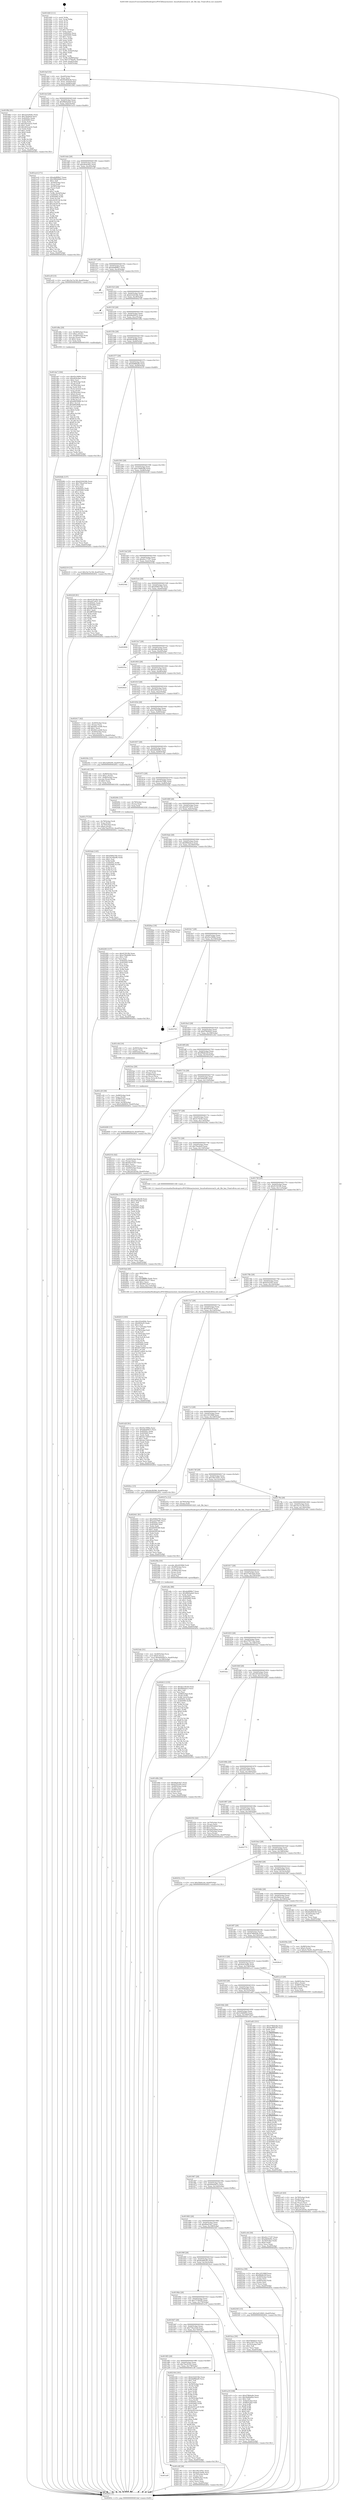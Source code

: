 digraph "0x401440" {
  label = "0x401440 (/mnt/c/Users/mathe/Desktop/tcc/POCII/binaries/extr_linuxfsafsinternal.h_afs_file_key_Final-ollvm.out::main(0))"
  labelloc = "t"
  node[shape=record]

  Entry [label="",width=0.3,height=0.3,shape=circle,fillcolor=black,style=filled]
  "0x4014af" [label="{
     0x4014af [32]\l
     | [instrs]\l
     &nbsp;&nbsp;0x4014af \<+6\>: mov -0xa0(%rbp),%eax\l
     &nbsp;&nbsp;0x4014b5 \<+2\>: mov %eax,%ecx\l
     &nbsp;&nbsp;0x4014b7 \<+6\>: sub $0x82d92b36,%ecx\l
     &nbsp;&nbsp;0x4014bd \<+6\>: mov %eax,-0xb4(%rbp)\l
     &nbsp;&nbsp;0x4014c3 \<+6\>: mov %ecx,-0xb8(%rbp)\l
     &nbsp;&nbsp;0x4014c9 \<+6\>: je 0000000000401f8d \<main+0xb4d\>\l
  }"]
  "0x401f8d" [label="{
     0x401f8d [91]\l
     | [instrs]\l
     &nbsp;&nbsp;0x401f8d \<+5\>: mov $0x322e929c,%eax\l
     &nbsp;&nbsp;0x401f92 \<+5\>: mov $0x70e4dc9,%ecx\l
     &nbsp;&nbsp;0x401f97 \<+7\>: mov 0x40505c,%edx\l
     &nbsp;&nbsp;0x401f9e \<+7\>: mov 0x405060,%esi\l
     &nbsp;&nbsp;0x401fa5 \<+2\>: mov %edx,%edi\l
     &nbsp;&nbsp;0x401fa7 \<+6\>: sub $0x263cae22,%edi\l
     &nbsp;&nbsp;0x401fad \<+3\>: sub $0x1,%edi\l
     &nbsp;&nbsp;0x401fb0 \<+6\>: add $0x263cae22,%edi\l
     &nbsp;&nbsp;0x401fb6 \<+3\>: imul %edi,%edx\l
     &nbsp;&nbsp;0x401fb9 \<+3\>: and $0x1,%edx\l
     &nbsp;&nbsp;0x401fbc \<+3\>: cmp $0x0,%edx\l
     &nbsp;&nbsp;0x401fbf \<+4\>: sete %r8b\l
     &nbsp;&nbsp;0x401fc3 \<+3\>: cmp $0xa,%esi\l
     &nbsp;&nbsp;0x401fc6 \<+4\>: setl %r9b\l
     &nbsp;&nbsp;0x401fca \<+3\>: mov %r8b,%r10b\l
     &nbsp;&nbsp;0x401fcd \<+3\>: and %r9b,%r10b\l
     &nbsp;&nbsp;0x401fd0 \<+3\>: xor %r9b,%r8b\l
     &nbsp;&nbsp;0x401fd3 \<+3\>: or %r8b,%r10b\l
     &nbsp;&nbsp;0x401fd6 \<+4\>: test $0x1,%r10b\l
     &nbsp;&nbsp;0x401fda \<+3\>: cmovne %ecx,%eax\l
     &nbsp;&nbsp;0x401fdd \<+6\>: mov %eax,-0xa0(%rbp)\l
     &nbsp;&nbsp;0x401fe3 \<+5\>: jmp 000000000040283c \<main+0x13fc\>\l
  }"]
  "0x4014cf" [label="{
     0x4014cf [28]\l
     | [instrs]\l
     &nbsp;&nbsp;0x4014cf \<+5\>: jmp 00000000004014d4 \<main+0x94\>\l
     &nbsp;&nbsp;0x4014d4 \<+6\>: mov -0xb4(%rbp),%eax\l
     &nbsp;&nbsp;0x4014da \<+5\>: sub $0x96b0ade0,%eax\l
     &nbsp;&nbsp;0x4014df \<+6\>: mov %eax,-0xbc(%rbp)\l
     &nbsp;&nbsp;0x4014e5 \<+6\>: je 0000000000401ec4 \<main+0xa84\>\l
  }"]
  Exit [label="",width=0.3,height=0.3,shape=circle,fillcolor=black,style=filled,peripheries=2]
  "0x401ec4" [label="{
     0x401ec4 [171]\l
     | [instrs]\l
     &nbsp;&nbsp;0x401ec4 \<+5\>: mov $0xabd898e7,%eax\l
     &nbsp;&nbsp;0x401ec9 \<+5\>: mov $0x398d2b69,%ecx\l
     &nbsp;&nbsp;0x401ece \<+2\>: mov $0x1,%dl\l
     &nbsp;&nbsp;0x401ed0 \<+4\>: mov -0x50(%rbp),%rsi\l
     &nbsp;&nbsp;0x401ed4 \<+2\>: mov (%rsi),%edi\l
     &nbsp;&nbsp;0x401ed6 \<+4\>: mov -0x58(%rbp),%rsi\l
     &nbsp;&nbsp;0x401eda \<+2\>: cmp (%rsi),%edi\l
     &nbsp;&nbsp;0x401edc \<+4\>: setl %r8b\l
     &nbsp;&nbsp;0x401ee0 \<+4\>: and $0x1,%r8b\l
     &nbsp;&nbsp;0x401ee4 \<+4\>: mov %r8b,-0x2d(%rbp)\l
     &nbsp;&nbsp;0x401ee8 \<+7\>: mov 0x40505c,%edi\l
     &nbsp;&nbsp;0x401eef \<+8\>: mov 0x405060,%r9d\l
     &nbsp;&nbsp;0x401ef7 \<+3\>: mov %edi,%r10d\l
     &nbsp;&nbsp;0x401efa \<+7\>: sub $0xc423f134,%r10d\l
     &nbsp;&nbsp;0x401f01 \<+4\>: sub $0x1,%r10d\l
     &nbsp;&nbsp;0x401f05 \<+7\>: add $0xc423f134,%r10d\l
     &nbsp;&nbsp;0x401f0c \<+4\>: imul %r10d,%edi\l
     &nbsp;&nbsp;0x401f10 \<+3\>: and $0x1,%edi\l
     &nbsp;&nbsp;0x401f13 \<+3\>: cmp $0x0,%edi\l
     &nbsp;&nbsp;0x401f16 \<+4\>: sete %r8b\l
     &nbsp;&nbsp;0x401f1a \<+4\>: cmp $0xa,%r9d\l
     &nbsp;&nbsp;0x401f1e \<+4\>: setl %r11b\l
     &nbsp;&nbsp;0x401f22 \<+3\>: mov %r8b,%bl\l
     &nbsp;&nbsp;0x401f25 \<+3\>: xor $0xff,%bl\l
     &nbsp;&nbsp;0x401f28 \<+3\>: mov %r11b,%r14b\l
     &nbsp;&nbsp;0x401f2b \<+4\>: xor $0xff,%r14b\l
     &nbsp;&nbsp;0x401f2f \<+3\>: xor $0x1,%dl\l
     &nbsp;&nbsp;0x401f32 \<+3\>: mov %bl,%r15b\l
     &nbsp;&nbsp;0x401f35 \<+4\>: and $0xff,%r15b\l
     &nbsp;&nbsp;0x401f39 \<+3\>: and %dl,%r8b\l
     &nbsp;&nbsp;0x401f3c \<+3\>: mov %r14b,%r12b\l
     &nbsp;&nbsp;0x401f3f \<+4\>: and $0xff,%r12b\l
     &nbsp;&nbsp;0x401f43 \<+3\>: and %dl,%r11b\l
     &nbsp;&nbsp;0x401f46 \<+3\>: or %r8b,%r15b\l
     &nbsp;&nbsp;0x401f49 \<+3\>: or %r11b,%r12b\l
     &nbsp;&nbsp;0x401f4c \<+3\>: xor %r12b,%r15b\l
     &nbsp;&nbsp;0x401f4f \<+3\>: or %r14b,%bl\l
     &nbsp;&nbsp;0x401f52 \<+3\>: xor $0xff,%bl\l
     &nbsp;&nbsp;0x401f55 \<+3\>: or $0x1,%dl\l
     &nbsp;&nbsp;0x401f58 \<+2\>: and %dl,%bl\l
     &nbsp;&nbsp;0x401f5a \<+3\>: or %bl,%r15b\l
     &nbsp;&nbsp;0x401f5d \<+4\>: test $0x1,%r15b\l
     &nbsp;&nbsp;0x401f61 \<+3\>: cmovne %ecx,%eax\l
     &nbsp;&nbsp;0x401f64 \<+6\>: mov %eax,-0xa0(%rbp)\l
     &nbsp;&nbsp;0x401f6a \<+5\>: jmp 000000000040283c \<main+0x13fc\>\l
  }"]
  "0x4014eb" [label="{
     0x4014eb [28]\l
     | [instrs]\l
     &nbsp;&nbsp;0x4014eb \<+5\>: jmp 00000000004014f0 \<main+0xb0\>\l
     &nbsp;&nbsp;0x4014f0 \<+6\>: mov -0xb4(%rbp),%eax\l
     &nbsp;&nbsp;0x4014f6 \<+5\>: sub $0xa9c6c8ac,%eax\l
     &nbsp;&nbsp;0x4014fb \<+6\>: mov %eax,-0xc0(%rbp)\l
     &nbsp;&nbsp;0x401501 \<+6\>: je 0000000000401e5f \<main+0xa1f\>\l
  }"]
  "0x4024ab" [label="{
     0x4024ab [145]\l
     | [instrs]\l
     &nbsp;&nbsp;0x4024ab \<+5\>: mov $0xd5802782,%ecx\l
     &nbsp;&nbsp;0x4024b0 \<+5\>: mov $0x3416929b,%edx\l
     &nbsp;&nbsp;0x4024b5 \<+3\>: mov $0x1,%sil\l
     &nbsp;&nbsp;0x4024b8 \<+3\>: xor %r8d,%r8d\l
     &nbsp;&nbsp;0x4024bb \<+8\>: mov 0x40505c,%r9d\l
     &nbsp;&nbsp;0x4024c3 \<+8\>: mov 0x405060,%r10d\l
     &nbsp;&nbsp;0x4024cb \<+4\>: sub $0x1,%r8d\l
     &nbsp;&nbsp;0x4024cf \<+3\>: mov %r9d,%r11d\l
     &nbsp;&nbsp;0x4024d2 \<+3\>: add %r8d,%r11d\l
     &nbsp;&nbsp;0x4024d5 \<+4\>: imul %r11d,%r9d\l
     &nbsp;&nbsp;0x4024d9 \<+4\>: and $0x1,%r9d\l
     &nbsp;&nbsp;0x4024dd \<+4\>: cmp $0x0,%r9d\l
     &nbsp;&nbsp;0x4024e1 \<+3\>: sete %bl\l
     &nbsp;&nbsp;0x4024e4 \<+4\>: cmp $0xa,%r10d\l
     &nbsp;&nbsp;0x4024e8 \<+4\>: setl %r14b\l
     &nbsp;&nbsp;0x4024ec \<+3\>: mov %bl,%r15b\l
     &nbsp;&nbsp;0x4024ef \<+4\>: xor $0xff,%r15b\l
     &nbsp;&nbsp;0x4024f3 \<+3\>: mov %r14b,%r12b\l
     &nbsp;&nbsp;0x4024f6 \<+4\>: xor $0xff,%r12b\l
     &nbsp;&nbsp;0x4024fa \<+4\>: xor $0x0,%sil\l
     &nbsp;&nbsp;0x4024fe \<+3\>: mov %r15b,%r13b\l
     &nbsp;&nbsp;0x402501 \<+4\>: and $0x0,%r13b\l
     &nbsp;&nbsp;0x402505 \<+3\>: and %sil,%bl\l
     &nbsp;&nbsp;0x402508 \<+3\>: mov %r12b,%al\l
     &nbsp;&nbsp;0x40250b \<+2\>: and $0x0,%al\l
     &nbsp;&nbsp;0x40250d \<+3\>: and %sil,%r14b\l
     &nbsp;&nbsp;0x402510 \<+3\>: or %bl,%r13b\l
     &nbsp;&nbsp;0x402513 \<+3\>: or %r14b,%al\l
     &nbsp;&nbsp;0x402516 \<+3\>: xor %al,%r13b\l
     &nbsp;&nbsp;0x402519 \<+3\>: or %r12b,%r15b\l
     &nbsp;&nbsp;0x40251c \<+4\>: xor $0xff,%r15b\l
     &nbsp;&nbsp;0x402520 \<+4\>: or $0x0,%sil\l
     &nbsp;&nbsp;0x402524 \<+3\>: and %sil,%r15b\l
     &nbsp;&nbsp;0x402527 \<+3\>: or %r15b,%r13b\l
     &nbsp;&nbsp;0x40252a \<+4\>: test $0x1,%r13b\l
     &nbsp;&nbsp;0x40252e \<+3\>: cmovne %edx,%ecx\l
     &nbsp;&nbsp;0x402531 \<+6\>: mov %ecx,-0xa0(%rbp)\l
     &nbsp;&nbsp;0x402537 \<+5\>: jmp 000000000040283c \<main+0x13fc\>\l
  }"]
  "0x401e5f" [label="{
     0x401e5f [15]\l
     | [instrs]\l
     &nbsp;&nbsp;0x401e5f \<+10\>: movl $0x1bc7a138,-0xa0(%rbp)\l
     &nbsp;&nbsp;0x401e69 \<+5\>: jmp 000000000040283c \<main+0x13fc\>\l
  }"]
  "0x401507" [label="{
     0x401507 [28]\l
     | [instrs]\l
     &nbsp;&nbsp;0x401507 \<+5\>: jmp 000000000040150c \<main+0xcc\>\l
     &nbsp;&nbsp;0x40150c \<+6\>: mov -0xb4(%rbp),%eax\l
     &nbsp;&nbsp;0x401512 \<+5\>: sub $0xabd898e7,%eax\l
     &nbsp;&nbsp;0x401517 \<+6\>: mov %eax,-0xc4(%rbp)\l
     &nbsp;&nbsp;0x40151d \<+6\>: je 0000000000402750 \<main+0x1310\>\l
  }"]
  "0x402408" [label="{
     0x402408 [15]\l
     | [instrs]\l
     &nbsp;&nbsp;0x402408 \<+10\>: movl $0xe495aa19,-0xa0(%rbp)\l
     &nbsp;&nbsp;0x402412 \<+5\>: jmp 000000000040283c \<main+0x13fc\>\l
  }"]
  "0x402750" [label="{
     0x402750\l
  }", style=dashed]
  "0x401523" [label="{
     0x401523 [28]\l
     | [instrs]\l
     &nbsp;&nbsp;0x401523 \<+5\>: jmp 0000000000401528 \<main+0xe8\>\l
     &nbsp;&nbsp;0x401528 \<+6\>: mov -0xb4(%rbp),%eax\l
     &nbsp;&nbsp;0x40152e \<+5\>: sub $0xb324434b,%eax\l
     &nbsp;&nbsp;0x401533 \<+6\>: mov %eax,-0xc8(%rbp)\l
     &nbsp;&nbsp;0x401539 \<+6\>: je 00000000004027d5 \<main+0x1395\>\l
  }"]
  "0x4023ab" [label="{
     0x4023ab [31]\l
     | [instrs]\l
     &nbsp;&nbsp;0x4023ab \<+4\>: mov -0x40(%rbp),%rcx\l
     &nbsp;&nbsp;0x4023af \<+6\>: movl $0x0,(%rcx)\l
     &nbsp;&nbsp;0x4023b5 \<+10\>: movl $0x6444407e,-0xa0(%rbp)\l
     &nbsp;&nbsp;0x4023bf \<+6\>: mov %eax,-0x180(%rbp)\l
     &nbsp;&nbsp;0x4023c5 \<+5\>: jmp 000000000040283c \<main+0x13fc\>\l
  }"]
  "0x4027d5" [label="{
     0x4027d5\l
  }", style=dashed]
  "0x40153f" [label="{
     0x40153f [28]\l
     | [instrs]\l
     &nbsp;&nbsp;0x40153f \<+5\>: jmp 0000000000401544 \<main+0x104\>\l
     &nbsp;&nbsp;0x401544 \<+6\>: mov -0xb4(%rbp),%eax\l
     &nbsp;&nbsp;0x40154a \<+5\>: sub $0xb8e64912,%eax\l
     &nbsp;&nbsp;0x40154f \<+6\>: mov %eax,-0xcc(%rbp)\l
     &nbsp;&nbsp;0x401555 \<+6\>: je 0000000000401d8a \<main+0x94a\>\l
  }"]
  "0x40238a" [label="{
     0x40238a [33]\l
     | [instrs]\l
     &nbsp;&nbsp;0x40238a \<+10\>: movabs $0x4030b6,%rdi\l
     &nbsp;&nbsp;0x402394 \<+4\>: mov -0x48(%rbp),%rcx\l
     &nbsp;&nbsp;0x402398 \<+3\>: mov %rax,(%rcx)\l
     &nbsp;&nbsp;0x40239b \<+4\>: mov -0x48(%rbp),%rax\l
     &nbsp;&nbsp;0x40239f \<+3\>: mov (%rax),%rax\l
     &nbsp;&nbsp;0x4023a2 \<+2\>: mov (%rax),%esi\l
     &nbsp;&nbsp;0x4023a4 \<+2\>: mov $0x0,%al\l
     &nbsp;&nbsp;0x4023a6 \<+5\>: call 0000000000401040 \<printf@plt\>\l
     | [calls]\l
     &nbsp;&nbsp;0x401040 \{1\} (unknown)\l
  }"]
  "0x401d8a" [label="{
     0x401d8a [29]\l
     | [instrs]\l
     &nbsp;&nbsp;0x401d8a \<+4\>: mov -0x58(%rbp),%rax\l
     &nbsp;&nbsp;0x401d8e \<+6\>: movl $0x1,(%rax)\l
     &nbsp;&nbsp;0x401d94 \<+4\>: mov -0x58(%rbp),%rax\l
     &nbsp;&nbsp;0x401d98 \<+3\>: movslq (%rax),%rax\l
     &nbsp;&nbsp;0x401d9b \<+4\>: shl $0x2,%rax\l
     &nbsp;&nbsp;0x401d9f \<+3\>: mov %rax,%rdi\l
     &nbsp;&nbsp;0x401da2 \<+5\>: call 0000000000401050 \<malloc@plt\>\l
     | [calls]\l
     &nbsp;&nbsp;0x401050 \{1\} (unknown)\l
  }"]
  "0x40155b" [label="{
     0x40155b [28]\l
     | [instrs]\l
     &nbsp;&nbsp;0x40155b \<+5\>: jmp 0000000000401560 \<main+0x120\>\l
     &nbsp;&nbsp;0x401560 \<+6\>: mov -0xb4(%rbp),%eax\l
     &nbsp;&nbsp;0x401566 \<+5\>: sub $0xbbcfb586,%eax\l
     &nbsp;&nbsp;0x40156b \<+6\>: mov %eax,-0xd0(%rbp)\l
     &nbsp;&nbsp;0x401571 \<+6\>: je 00000000004020db \<main+0xc9b\>\l
  }"]
  "0x402015" [label="{
     0x402015 [183]\l
     | [instrs]\l
     &nbsp;&nbsp;0x402015 \<+5\>: mov $0x322e929c,%ecx\l
     &nbsp;&nbsp;0x40201a \<+5\>: mov $0xf42dcf3,%edx\l
     &nbsp;&nbsp;0x40201f \<+3\>: mov $0x1,%sil\l
     &nbsp;&nbsp;0x402022 \<+6\>: mov -0x17c(%rbp),%edi\l
     &nbsp;&nbsp;0x402028 \<+3\>: imul %eax,%edi\l
     &nbsp;&nbsp;0x40202b \<+4\>: mov -0x78(%rbp),%r8\l
     &nbsp;&nbsp;0x40202f \<+3\>: mov (%r8),%r8\l
     &nbsp;&nbsp;0x402032 \<+4\>: mov -0x70(%rbp),%r9\l
     &nbsp;&nbsp;0x402036 \<+3\>: movslq (%r9),%r9\l
     &nbsp;&nbsp;0x402039 \<+4\>: mov (%r8,%r9,8),%r8\l
     &nbsp;&nbsp;0x40203d \<+3\>: mov (%r8),%r8\l
     &nbsp;&nbsp;0x402040 \<+3\>: mov %edi,(%r8)\l
     &nbsp;&nbsp;0x402043 \<+7\>: mov 0x40505c,%eax\l
     &nbsp;&nbsp;0x40204a \<+7\>: mov 0x405060,%edi\l
     &nbsp;&nbsp;0x402051 \<+3\>: mov %eax,%r10d\l
     &nbsp;&nbsp;0x402054 \<+7\>: add $0xfd7ce6b4,%r10d\l
     &nbsp;&nbsp;0x40205b \<+4\>: sub $0x1,%r10d\l
     &nbsp;&nbsp;0x40205f \<+7\>: sub $0xfd7ce6b4,%r10d\l
     &nbsp;&nbsp;0x402066 \<+4\>: imul %r10d,%eax\l
     &nbsp;&nbsp;0x40206a \<+3\>: and $0x1,%eax\l
     &nbsp;&nbsp;0x40206d \<+3\>: cmp $0x0,%eax\l
     &nbsp;&nbsp;0x402070 \<+4\>: sete %r11b\l
     &nbsp;&nbsp;0x402074 \<+3\>: cmp $0xa,%edi\l
     &nbsp;&nbsp;0x402077 \<+3\>: setl %bl\l
     &nbsp;&nbsp;0x40207a \<+3\>: mov %r11b,%r14b\l
     &nbsp;&nbsp;0x40207d \<+4\>: xor $0xff,%r14b\l
     &nbsp;&nbsp;0x402081 \<+3\>: mov %bl,%r15b\l
     &nbsp;&nbsp;0x402084 \<+4\>: xor $0xff,%r15b\l
     &nbsp;&nbsp;0x402088 \<+4\>: xor $0x0,%sil\l
     &nbsp;&nbsp;0x40208c \<+3\>: mov %r14b,%r12b\l
     &nbsp;&nbsp;0x40208f \<+4\>: and $0x0,%r12b\l
     &nbsp;&nbsp;0x402093 \<+3\>: and %sil,%r11b\l
     &nbsp;&nbsp;0x402096 \<+3\>: mov %r15b,%r13b\l
     &nbsp;&nbsp;0x402099 \<+4\>: and $0x0,%r13b\l
     &nbsp;&nbsp;0x40209d \<+3\>: and %sil,%bl\l
     &nbsp;&nbsp;0x4020a0 \<+3\>: or %r11b,%r12b\l
     &nbsp;&nbsp;0x4020a3 \<+3\>: or %bl,%r13b\l
     &nbsp;&nbsp;0x4020a6 \<+3\>: xor %r13b,%r12b\l
     &nbsp;&nbsp;0x4020a9 \<+3\>: or %r15b,%r14b\l
     &nbsp;&nbsp;0x4020ac \<+4\>: xor $0xff,%r14b\l
     &nbsp;&nbsp;0x4020b0 \<+4\>: or $0x0,%sil\l
     &nbsp;&nbsp;0x4020b4 \<+3\>: and %sil,%r14b\l
     &nbsp;&nbsp;0x4020b7 \<+3\>: or %r14b,%r12b\l
     &nbsp;&nbsp;0x4020ba \<+4\>: test $0x1,%r12b\l
     &nbsp;&nbsp;0x4020be \<+3\>: cmovne %edx,%ecx\l
     &nbsp;&nbsp;0x4020c1 \<+6\>: mov %ecx,-0xa0(%rbp)\l
     &nbsp;&nbsp;0x4020c7 \<+5\>: jmp 000000000040283c \<main+0x13fc\>\l
  }"]
  "0x4020db" [label="{
     0x4020db [137]\l
     | [instrs]\l
     &nbsp;&nbsp;0x4020db \<+5\>: mov $0xb324434b,%eax\l
     &nbsp;&nbsp;0x4020e0 \<+5\>: mov $0x73bce53d,%ecx\l
     &nbsp;&nbsp;0x4020e5 \<+2\>: mov $0x1,%dl\l
     &nbsp;&nbsp;0x4020e7 \<+2\>: xor %esi,%esi\l
     &nbsp;&nbsp;0x4020e9 \<+7\>: mov 0x40505c,%edi\l
     &nbsp;&nbsp;0x4020f0 \<+8\>: mov 0x405060,%r8d\l
     &nbsp;&nbsp;0x4020f8 \<+3\>: sub $0x1,%esi\l
     &nbsp;&nbsp;0x4020fb \<+3\>: mov %edi,%r9d\l
     &nbsp;&nbsp;0x4020fe \<+3\>: add %esi,%r9d\l
     &nbsp;&nbsp;0x402101 \<+4\>: imul %r9d,%edi\l
     &nbsp;&nbsp;0x402105 \<+3\>: and $0x1,%edi\l
     &nbsp;&nbsp;0x402108 \<+3\>: cmp $0x0,%edi\l
     &nbsp;&nbsp;0x40210b \<+4\>: sete %r10b\l
     &nbsp;&nbsp;0x40210f \<+4\>: cmp $0xa,%r8d\l
     &nbsp;&nbsp;0x402113 \<+4\>: setl %r11b\l
     &nbsp;&nbsp;0x402117 \<+3\>: mov %r10b,%bl\l
     &nbsp;&nbsp;0x40211a \<+3\>: xor $0xff,%bl\l
     &nbsp;&nbsp;0x40211d \<+3\>: mov %r11b,%r14b\l
     &nbsp;&nbsp;0x402120 \<+4\>: xor $0xff,%r14b\l
     &nbsp;&nbsp;0x402124 \<+3\>: xor $0x1,%dl\l
     &nbsp;&nbsp;0x402127 \<+3\>: mov %bl,%r15b\l
     &nbsp;&nbsp;0x40212a \<+4\>: and $0xff,%r15b\l
     &nbsp;&nbsp;0x40212e \<+3\>: and %dl,%r10b\l
     &nbsp;&nbsp;0x402131 \<+3\>: mov %r14b,%r12b\l
     &nbsp;&nbsp;0x402134 \<+4\>: and $0xff,%r12b\l
     &nbsp;&nbsp;0x402138 \<+3\>: and %dl,%r11b\l
     &nbsp;&nbsp;0x40213b \<+3\>: or %r10b,%r15b\l
     &nbsp;&nbsp;0x40213e \<+3\>: or %r11b,%r12b\l
     &nbsp;&nbsp;0x402141 \<+3\>: xor %r12b,%r15b\l
     &nbsp;&nbsp;0x402144 \<+3\>: or %r14b,%bl\l
     &nbsp;&nbsp;0x402147 \<+3\>: xor $0xff,%bl\l
     &nbsp;&nbsp;0x40214a \<+3\>: or $0x1,%dl\l
     &nbsp;&nbsp;0x40214d \<+2\>: and %dl,%bl\l
     &nbsp;&nbsp;0x40214f \<+3\>: or %bl,%r15b\l
     &nbsp;&nbsp;0x402152 \<+4\>: test $0x1,%r15b\l
     &nbsp;&nbsp;0x402156 \<+3\>: cmovne %ecx,%eax\l
     &nbsp;&nbsp;0x402159 \<+6\>: mov %eax,-0xa0(%rbp)\l
     &nbsp;&nbsp;0x40215f \<+5\>: jmp 000000000040283c \<main+0x13fc\>\l
  }"]
  "0x401577" [label="{
     0x401577 [28]\l
     | [instrs]\l
     &nbsp;&nbsp;0x401577 \<+5\>: jmp 000000000040157c \<main+0x13c\>\l
     &nbsp;&nbsp;0x40157c \<+6\>: mov -0xb4(%rbp),%eax\l
     &nbsp;&nbsp;0x401582 \<+5\>: sub $0xbbf88ad0,%eax\l
     &nbsp;&nbsp;0x401587 \<+6\>: mov %eax,-0xd4(%rbp)\l
     &nbsp;&nbsp;0x40158d \<+6\>: je 0000000000402219 \<main+0xdd9\>\l
  }"]
  "0x401fed" [label="{
     0x401fed [40]\l
     | [instrs]\l
     &nbsp;&nbsp;0x401fed \<+5\>: mov $0x2,%ecx\l
     &nbsp;&nbsp;0x401ff2 \<+1\>: cltd\l
     &nbsp;&nbsp;0x401ff3 \<+2\>: idiv %ecx\l
     &nbsp;&nbsp;0x401ff5 \<+6\>: imul $0xfffffffe,%edx,%ecx\l
     &nbsp;&nbsp;0x401ffb \<+6\>: add $0x68514c27,%ecx\l
     &nbsp;&nbsp;0x402001 \<+3\>: add $0x1,%ecx\l
     &nbsp;&nbsp;0x402004 \<+6\>: sub $0x68514c27,%ecx\l
     &nbsp;&nbsp;0x40200a \<+6\>: mov %ecx,-0x17c(%rbp)\l
     &nbsp;&nbsp;0x402010 \<+5\>: call 0000000000401160 \<next_i\>\l
     | [calls]\l
     &nbsp;&nbsp;0x401160 \{1\} (/mnt/c/Users/mathe/Desktop/tcc/POCII/binaries/extr_linuxfsafsinternal.h_afs_file_key_Final-ollvm.out::next_i)\l
  }"]
  "0x402219" [label="{
     0x402219 [15]\l
     | [instrs]\l
     &nbsp;&nbsp;0x402219 \<+10\>: movl $0x1bc7a138,-0xa0(%rbp)\l
     &nbsp;&nbsp;0x402223 \<+5\>: jmp 000000000040283c \<main+0x13fc\>\l
  }"]
  "0x401593" [label="{
     0x401593 [28]\l
     | [instrs]\l
     &nbsp;&nbsp;0x401593 \<+5\>: jmp 0000000000401598 \<main+0x158\>\l
     &nbsp;&nbsp;0x401598 \<+6\>: mov -0xb4(%rbp),%eax\l
     &nbsp;&nbsp;0x40159e \<+5\>: sub $0xc349b299,%eax\l
     &nbsp;&nbsp;0x4015a3 \<+6\>: mov %eax,-0xd8(%rbp)\l
     &nbsp;&nbsp;0x4015a9 \<+6\>: je 0000000000402228 \<main+0xde8\>\l
  }"]
  "0x401da7" [label="{
     0x401da7 [184]\l
     | [instrs]\l
     &nbsp;&nbsp;0x401da7 \<+5\>: mov $0xf2a1868a,%ecx\l
     &nbsp;&nbsp;0x401dac \<+5\>: mov $0xa9c6c8ac,%edx\l
     &nbsp;&nbsp;0x401db1 \<+3\>: mov $0x1,%sil\l
     &nbsp;&nbsp;0x401db4 \<+4\>: mov -0x78(%rbp),%rdi\l
     &nbsp;&nbsp;0x401db8 \<+3\>: mov (%rdi),%rdi\l
     &nbsp;&nbsp;0x401dbb \<+4\>: mov -0x70(%rbp),%r8\l
     &nbsp;&nbsp;0x401dbf \<+3\>: movslq (%r8),%r8\l
     &nbsp;&nbsp;0x401dc2 \<+4\>: mov (%rdi,%r8,8),%rdi\l
     &nbsp;&nbsp;0x401dc6 \<+3\>: mov %rax,(%rdi)\l
     &nbsp;&nbsp;0x401dc9 \<+4\>: mov -0x50(%rbp),%rax\l
     &nbsp;&nbsp;0x401dcd \<+6\>: movl $0x0,(%rax)\l
     &nbsp;&nbsp;0x401dd3 \<+8\>: mov 0x40505c,%r9d\l
     &nbsp;&nbsp;0x401ddb \<+8\>: mov 0x405060,%r10d\l
     &nbsp;&nbsp;0x401de3 \<+3\>: mov %r9d,%r11d\l
     &nbsp;&nbsp;0x401de6 \<+7\>: add $0xb6659fdb,%r11d\l
     &nbsp;&nbsp;0x401ded \<+4\>: sub $0x1,%r11d\l
     &nbsp;&nbsp;0x401df1 \<+7\>: sub $0xb6659fdb,%r11d\l
     &nbsp;&nbsp;0x401df8 \<+4\>: imul %r11d,%r9d\l
     &nbsp;&nbsp;0x401dfc \<+4\>: and $0x1,%r9d\l
     &nbsp;&nbsp;0x401e00 \<+4\>: cmp $0x0,%r9d\l
     &nbsp;&nbsp;0x401e04 \<+3\>: sete %bl\l
     &nbsp;&nbsp;0x401e07 \<+4\>: cmp $0xa,%r10d\l
     &nbsp;&nbsp;0x401e0b \<+4\>: setl %r14b\l
     &nbsp;&nbsp;0x401e0f \<+3\>: mov %bl,%r15b\l
     &nbsp;&nbsp;0x401e12 \<+4\>: xor $0xff,%r15b\l
     &nbsp;&nbsp;0x401e16 \<+3\>: mov %r14b,%r12b\l
     &nbsp;&nbsp;0x401e19 \<+4\>: xor $0xff,%r12b\l
     &nbsp;&nbsp;0x401e1d \<+4\>: xor $0x0,%sil\l
     &nbsp;&nbsp;0x401e21 \<+3\>: mov %r15b,%r13b\l
     &nbsp;&nbsp;0x401e24 \<+4\>: and $0x0,%r13b\l
     &nbsp;&nbsp;0x401e28 \<+3\>: and %sil,%bl\l
     &nbsp;&nbsp;0x401e2b \<+3\>: mov %r12b,%al\l
     &nbsp;&nbsp;0x401e2e \<+2\>: and $0x0,%al\l
     &nbsp;&nbsp;0x401e30 \<+3\>: and %sil,%r14b\l
     &nbsp;&nbsp;0x401e33 \<+3\>: or %bl,%r13b\l
     &nbsp;&nbsp;0x401e36 \<+3\>: or %r14b,%al\l
     &nbsp;&nbsp;0x401e39 \<+3\>: xor %al,%r13b\l
     &nbsp;&nbsp;0x401e3c \<+3\>: or %r12b,%r15b\l
     &nbsp;&nbsp;0x401e3f \<+4\>: xor $0xff,%r15b\l
     &nbsp;&nbsp;0x401e43 \<+4\>: or $0x0,%sil\l
     &nbsp;&nbsp;0x401e47 \<+3\>: and %sil,%r15b\l
     &nbsp;&nbsp;0x401e4a \<+3\>: or %r15b,%r13b\l
     &nbsp;&nbsp;0x401e4d \<+4\>: test $0x1,%r13b\l
     &nbsp;&nbsp;0x401e51 \<+3\>: cmovne %edx,%ecx\l
     &nbsp;&nbsp;0x401e54 \<+6\>: mov %ecx,-0xa0(%rbp)\l
     &nbsp;&nbsp;0x401e5a \<+5\>: jmp 000000000040283c \<main+0x13fc\>\l
  }"]
  "0x402228" [label="{
     0x402228 [91]\l
     | [instrs]\l
     &nbsp;&nbsp;0x402228 \<+5\>: mov $0x915019b,%eax\l
     &nbsp;&nbsp;0x40222d \<+5\>: mov $0xef27e931,%ecx\l
     &nbsp;&nbsp;0x402232 \<+7\>: mov 0x40505c,%edx\l
     &nbsp;&nbsp;0x402239 \<+7\>: mov 0x405060,%esi\l
     &nbsp;&nbsp;0x402240 \<+2\>: mov %edx,%edi\l
     &nbsp;&nbsp;0x402242 \<+6\>: add $0xdff7b44f,%edi\l
     &nbsp;&nbsp;0x402248 \<+3\>: sub $0x1,%edi\l
     &nbsp;&nbsp;0x40224b \<+6\>: sub $0xdff7b44f,%edi\l
     &nbsp;&nbsp;0x402251 \<+3\>: imul %edi,%edx\l
     &nbsp;&nbsp;0x402254 \<+3\>: and $0x1,%edx\l
     &nbsp;&nbsp;0x402257 \<+3\>: cmp $0x0,%edx\l
     &nbsp;&nbsp;0x40225a \<+4\>: sete %r8b\l
     &nbsp;&nbsp;0x40225e \<+3\>: cmp $0xa,%esi\l
     &nbsp;&nbsp;0x402261 \<+4\>: setl %r9b\l
     &nbsp;&nbsp;0x402265 \<+3\>: mov %r8b,%r10b\l
     &nbsp;&nbsp;0x402268 \<+3\>: and %r9b,%r10b\l
     &nbsp;&nbsp;0x40226b \<+3\>: xor %r9b,%r8b\l
     &nbsp;&nbsp;0x40226e \<+3\>: or %r8b,%r10b\l
     &nbsp;&nbsp;0x402271 \<+4\>: test $0x1,%r10b\l
     &nbsp;&nbsp;0x402275 \<+3\>: cmovne %ecx,%eax\l
     &nbsp;&nbsp;0x402278 \<+6\>: mov %eax,-0xa0(%rbp)\l
     &nbsp;&nbsp;0x40227e \<+5\>: jmp 000000000040283c \<main+0x13fc\>\l
  }"]
  "0x4015af" [label="{
     0x4015af [28]\l
     | [instrs]\l
     &nbsp;&nbsp;0x4015af \<+5\>: jmp 00000000004015b4 \<main+0x174\>\l
     &nbsp;&nbsp;0x4015b4 \<+6\>: mov -0xb4(%rbp),%eax\l
     &nbsp;&nbsp;0x4015ba \<+5\>: sub $0xd2c17197,%eax\l
     &nbsp;&nbsp;0x4015bf \<+6\>: mov %eax,-0xdc(%rbp)\l
     &nbsp;&nbsp;0x4015c5 \<+6\>: je 000000000040254b \<main+0x110b\>\l
  }"]
  "0x401ce0" [label="{
     0x401ce0 [43]\l
     | [instrs]\l
     &nbsp;&nbsp;0x401ce0 \<+4\>: mov -0x78(%rbp),%rdi\l
     &nbsp;&nbsp;0x401ce4 \<+3\>: mov (%rdi),%rdi\l
     &nbsp;&nbsp;0x401ce7 \<+4\>: mov -0x70(%rbp),%rcx\l
     &nbsp;&nbsp;0x401ceb \<+3\>: movslq (%rcx),%rcx\l
     &nbsp;&nbsp;0x401cee \<+4\>: mov %rax,(%rdi,%rcx,8)\l
     &nbsp;&nbsp;0x401cf2 \<+4\>: mov -0x60(%rbp),%rax\l
     &nbsp;&nbsp;0x401cf6 \<+6\>: movl $0x0,(%rax)\l
     &nbsp;&nbsp;0x401cfc \<+10\>: movl $0x291bf16a,-0xa0(%rbp)\l
     &nbsp;&nbsp;0x401d06 \<+5\>: jmp 000000000040283c \<main+0x13fc\>\l
  }"]
  "0x40254b" [label="{
     0x40254b\l
  }", style=dashed]
  "0x4015cb" [label="{
     0x4015cb [28]\l
     | [instrs]\l
     &nbsp;&nbsp;0x4015cb \<+5\>: jmp 00000000004015d0 \<main+0x190\>\l
     &nbsp;&nbsp;0x4015d0 \<+6\>: mov -0xb4(%rbp),%eax\l
     &nbsp;&nbsp;0x4015d6 \<+5\>: sub $0xd5802782,%eax\l
     &nbsp;&nbsp;0x4015db \<+6\>: mov %eax,-0xe0(%rbp)\l
     &nbsp;&nbsp;0x4015e1 \<+6\>: je 0000000000402806 \<main+0x13c6\>\l
  }"]
  "0x401a0f" [label="{
     0x401a0f\l
  }", style=dashed]
  "0x402806" [label="{
     0x402806\l
  }", style=dashed]
  "0x4015e7" [label="{
     0x4015e7 [28]\l
     | [instrs]\l
     &nbsp;&nbsp;0x4015e7 \<+5\>: jmp 00000000004015ec \<main+0x1ac\>\l
     &nbsp;&nbsp;0x4015ec \<+6\>: mov -0xb4(%rbp),%eax\l
     &nbsp;&nbsp;0x4015f2 \<+5\>: sub $0xd8e28cdd,%eax\l
     &nbsp;&nbsp;0x4015f7 \<+6\>: mov %eax,-0xe4(%rbp)\l
     &nbsp;&nbsp;0x4015fd \<+6\>: je 000000000040255a \<main+0x111a\>\l
  }"]
  "0x401c9f" [label="{
     0x401c9f [36]\l
     | [instrs]\l
     &nbsp;&nbsp;0x401c9f \<+5\>: mov $0x16b145b1,%eax\l
     &nbsp;&nbsp;0x401ca4 \<+5\>: mov $0x4e014a0b,%ecx\l
     &nbsp;&nbsp;0x401ca9 \<+4\>: mov -0x70(%rbp),%rdx\l
     &nbsp;&nbsp;0x401cad \<+2\>: mov (%rdx),%esi\l
     &nbsp;&nbsp;0x401caf \<+4\>: mov -0x80(%rbp),%rdx\l
     &nbsp;&nbsp;0x401cb3 \<+2\>: cmp (%rdx),%esi\l
     &nbsp;&nbsp;0x401cb5 \<+3\>: cmovl %ecx,%eax\l
     &nbsp;&nbsp;0x401cb8 \<+6\>: mov %eax,-0xa0(%rbp)\l
     &nbsp;&nbsp;0x401cbe \<+5\>: jmp 000000000040283c \<main+0x13fc\>\l
  }"]
  "0x40255a" [label="{
     0x40255a\l
  }", style=dashed]
  "0x401603" [label="{
     0x401603 [28]\l
     | [instrs]\l
     &nbsp;&nbsp;0x401603 \<+5\>: jmp 0000000000401608 \<main+0x1c8\>\l
     &nbsp;&nbsp;0x401608 \<+6\>: mov -0xb4(%rbp),%eax\l
     &nbsp;&nbsp;0x40160e \<+5\>: sub $0xde1c6e28,%eax\l
     &nbsp;&nbsp;0x401613 \<+6\>: mov %eax,-0xe8(%rbp)\l
     &nbsp;&nbsp;0x401619 \<+6\>: je 0000000000402824 \<main+0x13e4\>\l
  }"]
  "0x4019f3" [label="{
     0x4019f3 [28]\l
     | [instrs]\l
     &nbsp;&nbsp;0x4019f3 \<+5\>: jmp 00000000004019f8 \<main+0x5b8\>\l
     &nbsp;&nbsp;0x4019f8 \<+6\>: mov -0xb4(%rbp),%eax\l
     &nbsp;&nbsp;0x4019fe \<+5\>: sub $0x7ba35332,%eax\l
     &nbsp;&nbsp;0x401a03 \<+6\>: mov %eax,-0x178(%rbp)\l
     &nbsp;&nbsp;0x401a09 \<+6\>: je 0000000000401c9f \<main+0x85f\>\l
  }"]
  "0x402824" [label="{
     0x402824\l
  }", style=dashed]
  "0x40161f" [label="{
     0x40161f [28]\l
     | [instrs]\l
     &nbsp;&nbsp;0x40161f \<+5\>: jmp 0000000000401624 \<main+0x1e4\>\l
     &nbsp;&nbsp;0x401624 \<+6\>: mov -0xb4(%rbp),%eax\l
     &nbsp;&nbsp;0x40162a \<+5\>: sub $0xe495aa19,%eax\l
     &nbsp;&nbsp;0x40162f \<+6\>: mov %eax,-0xec(%rbp)\l
     &nbsp;&nbsp;0x401635 \<+6\>: je 0000000000402417 \<main+0xfd7\>\l
  }"]
  "0x402164" [label="{
     0x402164 [181]\l
     | [instrs]\l
     &nbsp;&nbsp;0x402164 \<+5\>: mov $0xb324434b,%eax\l
     &nbsp;&nbsp;0x402169 \<+5\>: mov $0xbbf88ad0,%ecx\l
     &nbsp;&nbsp;0x40216e \<+2\>: mov $0x1,%dl\l
     &nbsp;&nbsp;0x402170 \<+2\>: xor %esi,%esi\l
     &nbsp;&nbsp;0x402172 \<+4\>: mov -0x50(%rbp),%rdi\l
     &nbsp;&nbsp;0x402176 \<+3\>: mov (%rdi),%r8d\l
     &nbsp;&nbsp;0x402179 \<+3\>: mov %esi,%r9d\l
     &nbsp;&nbsp;0x40217c \<+3\>: sub %r8d,%r9d\l
     &nbsp;&nbsp;0x40217f \<+3\>: mov %esi,%r8d\l
     &nbsp;&nbsp;0x402182 \<+4\>: sub $0x1,%r8d\l
     &nbsp;&nbsp;0x402186 \<+3\>: add %r8d,%r9d\l
     &nbsp;&nbsp;0x402189 \<+3\>: sub %r9d,%esi\l
     &nbsp;&nbsp;0x40218c \<+4\>: mov -0x50(%rbp),%rdi\l
     &nbsp;&nbsp;0x402190 \<+2\>: mov %esi,(%rdi)\l
     &nbsp;&nbsp;0x402192 \<+7\>: mov 0x40505c,%esi\l
     &nbsp;&nbsp;0x402199 \<+8\>: mov 0x405060,%r8d\l
     &nbsp;&nbsp;0x4021a1 \<+3\>: mov %esi,%r9d\l
     &nbsp;&nbsp;0x4021a4 \<+7\>: add $0x4e501ec9,%r9d\l
     &nbsp;&nbsp;0x4021ab \<+4\>: sub $0x1,%r9d\l
     &nbsp;&nbsp;0x4021af \<+7\>: sub $0x4e501ec9,%r9d\l
     &nbsp;&nbsp;0x4021b6 \<+4\>: imul %r9d,%esi\l
     &nbsp;&nbsp;0x4021ba \<+3\>: and $0x1,%esi\l
     &nbsp;&nbsp;0x4021bd \<+3\>: cmp $0x0,%esi\l
     &nbsp;&nbsp;0x4021c0 \<+4\>: sete %r10b\l
     &nbsp;&nbsp;0x4021c4 \<+4\>: cmp $0xa,%r8d\l
     &nbsp;&nbsp;0x4021c8 \<+4\>: setl %r11b\l
     &nbsp;&nbsp;0x4021cc \<+3\>: mov %r10b,%bl\l
     &nbsp;&nbsp;0x4021cf \<+3\>: xor $0xff,%bl\l
     &nbsp;&nbsp;0x4021d2 \<+3\>: mov %r11b,%r14b\l
     &nbsp;&nbsp;0x4021d5 \<+4\>: xor $0xff,%r14b\l
     &nbsp;&nbsp;0x4021d9 \<+3\>: xor $0x0,%dl\l
     &nbsp;&nbsp;0x4021dc \<+3\>: mov %bl,%r15b\l
     &nbsp;&nbsp;0x4021df \<+4\>: and $0x0,%r15b\l
     &nbsp;&nbsp;0x4021e3 \<+3\>: and %dl,%r10b\l
     &nbsp;&nbsp;0x4021e6 \<+3\>: mov %r14b,%r12b\l
     &nbsp;&nbsp;0x4021e9 \<+4\>: and $0x0,%r12b\l
     &nbsp;&nbsp;0x4021ed \<+3\>: and %dl,%r11b\l
     &nbsp;&nbsp;0x4021f0 \<+3\>: or %r10b,%r15b\l
     &nbsp;&nbsp;0x4021f3 \<+3\>: or %r11b,%r12b\l
     &nbsp;&nbsp;0x4021f6 \<+3\>: xor %r12b,%r15b\l
     &nbsp;&nbsp;0x4021f9 \<+3\>: or %r14b,%bl\l
     &nbsp;&nbsp;0x4021fc \<+3\>: xor $0xff,%bl\l
     &nbsp;&nbsp;0x4021ff \<+3\>: or $0x0,%dl\l
     &nbsp;&nbsp;0x402202 \<+2\>: and %dl,%bl\l
     &nbsp;&nbsp;0x402204 \<+3\>: or %bl,%r15b\l
     &nbsp;&nbsp;0x402207 \<+4\>: test $0x1,%r15b\l
     &nbsp;&nbsp;0x40220b \<+3\>: cmovne %ecx,%eax\l
     &nbsp;&nbsp;0x40220e \<+6\>: mov %eax,-0xa0(%rbp)\l
     &nbsp;&nbsp;0x402214 \<+5\>: jmp 000000000040283c \<main+0x13fc\>\l
  }"]
  "0x402417" [label="{
     0x402417 [42]\l
     | [instrs]\l
     &nbsp;&nbsp;0x402417 \<+4\>: mov -0x40(%rbp),%rax\l
     &nbsp;&nbsp;0x40241b \<+2\>: mov (%rax),%ecx\l
     &nbsp;&nbsp;0x40241d \<+6\>: add $0x9d1ca2d6,%ecx\l
     &nbsp;&nbsp;0x402423 \<+3\>: add $0x1,%ecx\l
     &nbsp;&nbsp;0x402426 \<+6\>: sub $0x9d1ca2d6,%ecx\l
     &nbsp;&nbsp;0x40242c \<+4\>: mov -0x40(%rbp),%rax\l
     &nbsp;&nbsp;0x402430 \<+2\>: mov %ecx,(%rax)\l
     &nbsp;&nbsp;0x402432 \<+10\>: movl $0x6444407e,-0xa0(%rbp)\l
     &nbsp;&nbsp;0x40243c \<+5\>: jmp 000000000040283c \<main+0x13fc\>\l
  }"]
  "0x40163b" [label="{
     0x40163b [28]\l
     | [instrs]\l
     &nbsp;&nbsp;0x40163b \<+5\>: jmp 0000000000401640 \<main+0x200\>\l
     &nbsp;&nbsp;0x401640 \<+6\>: mov -0xb4(%rbp),%eax\l
     &nbsp;&nbsp;0x401646 \<+5\>: sub $0xe70b4066,%eax\l
     &nbsp;&nbsp;0x40164b \<+6\>: mov %eax,-0xf0(%rbp)\l
     &nbsp;&nbsp;0x401651 \<+6\>: je 000000000040230c \<main+0xecc\>\l
  }"]
  "0x401c7f" [label="{
     0x401c7f [32]\l
     | [instrs]\l
     &nbsp;&nbsp;0x401c7f \<+4\>: mov -0x78(%rbp),%rdi\l
     &nbsp;&nbsp;0x401c83 \<+3\>: mov %rax,(%rdi)\l
     &nbsp;&nbsp;0x401c86 \<+4\>: mov -0x70(%rbp),%rax\l
     &nbsp;&nbsp;0x401c8a \<+6\>: movl $0x0,(%rax)\l
     &nbsp;&nbsp;0x401c90 \<+10\>: movl $0x7ba35332,-0xa0(%rbp)\l
     &nbsp;&nbsp;0x401c9a \<+5\>: jmp 000000000040283c \<main+0x13fc\>\l
  }"]
  "0x40230c" [label="{
     0x40230c [15]\l
     | [instrs]\l
     &nbsp;&nbsp;0x40230c \<+10\>: movl $0x3a00200,-0xa0(%rbp)\l
     &nbsp;&nbsp;0x402316 \<+5\>: jmp 000000000040283c \<main+0x13fc\>\l
  }"]
  "0x401657" [label="{
     0x401657 [28]\l
     | [instrs]\l
     &nbsp;&nbsp;0x401657 \<+5\>: jmp 000000000040165c \<main+0x21c\>\l
     &nbsp;&nbsp;0x40165c \<+6\>: mov -0xb4(%rbp),%eax\l
     &nbsp;&nbsp;0x401662 \<+5\>: sub $0xeb64b0fc,%eax\l
     &nbsp;&nbsp;0x401667 \<+6\>: mov %eax,-0xf4(%rbp)\l
     &nbsp;&nbsp;0x40166d \<+6\>: je 0000000000401c62 \<main+0x822\>\l
  }"]
  "0x401c20" [label="{
     0x401c20 [36]\l
     | [instrs]\l
     &nbsp;&nbsp;0x401c20 \<+7\>: mov -0x88(%rbp),%rdi\l
     &nbsp;&nbsp;0x401c27 \<+2\>: mov %eax,(%rdi)\l
     &nbsp;&nbsp;0x401c29 \<+7\>: mov -0x88(%rbp),%rdi\l
     &nbsp;&nbsp;0x401c30 \<+2\>: mov (%rdi),%eax\l
     &nbsp;&nbsp;0x401c32 \<+3\>: mov %eax,-0x34(%rbp)\l
     &nbsp;&nbsp;0x401c35 \<+10\>: movl $0x5c8d0852,-0xa0(%rbp)\l
     &nbsp;&nbsp;0x401c3f \<+5\>: jmp 000000000040283c \<main+0x13fc\>\l
  }"]
  "0x401c62" [label="{
     0x401c62 [29]\l
     | [instrs]\l
     &nbsp;&nbsp;0x401c62 \<+4\>: mov -0x80(%rbp),%rax\l
     &nbsp;&nbsp;0x401c66 \<+6\>: movl $0x1,(%rax)\l
     &nbsp;&nbsp;0x401c6c \<+4\>: mov -0x80(%rbp),%rax\l
     &nbsp;&nbsp;0x401c70 \<+3\>: movslq (%rax),%rax\l
     &nbsp;&nbsp;0x401c73 \<+4\>: shl $0x3,%rax\l
     &nbsp;&nbsp;0x401c77 \<+3\>: mov %rax,%rdi\l
     &nbsp;&nbsp;0x401c7a \<+5\>: call 0000000000401050 \<malloc@plt\>\l
     | [calls]\l
     &nbsp;&nbsp;0x401050 \{1\} (unknown)\l
  }"]
  "0x401673" [label="{
     0x401673 [28]\l
     | [instrs]\l
     &nbsp;&nbsp;0x401673 \<+5\>: jmp 0000000000401678 \<main+0x238\>\l
     &nbsp;&nbsp;0x401678 \<+6\>: mov -0xb4(%rbp),%eax\l
     &nbsp;&nbsp;0x40167e \<+5\>: sub $0xecb3769c,%eax\l
     &nbsp;&nbsp;0x401683 \<+6\>: mov %eax,-0xf8(%rbp)\l
     &nbsp;&nbsp;0x401689 \<+6\>: je 000000000040249c \<main+0x105c\>\l
  }"]
  "0x401440" [label="{
     0x401440 [111]\l
     | [instrs]\l
     &nbsp;&nbsp;0x401440 \<+1\>: push %rbp\l
     &nbsp;&nbsp;0x401441 \<+3\>: mov %rsp,%rbp\l
     &nbsp;&nbsp;0x401444 \<+2\>: push %r15\l
     &nbsp;&nbsp;0x401446 \<+2\>: push %r14\l
     &nbsp;&nbsp;0x401448 \<+2\>: push %r13\l
     &nbsp;&nbsp;0x40144a \<+2\>: push %r12\l
     &nbsp;&nbsp;0x40144c \<+1\>: push %rbx\l
     &nbsp;&nbsp;0x40144d \<+7\>: sub $0x178,%rsp\l
     &nbsp;&nbsp;0x401454 \<+2\>: xor %eax,%eax\l
     &nbsp;&nbsp;0x401456 \<+7\>: mov 0x40505c,%ecx\l
     &nbsp;&nbsp;0x40145d \<+7\>: mov 0x405060,%edx\l
     &nbsp;&nbsp;0x401464 \<+3\>: sub $0x1,%eax\l
     &nbsp;&nbsp;0x401467 \<+3\>: mov %ecx,%r8d\l
     &nbsp;&nbsp;0x40146a \<+3\>: add %eax,%r8d\l
     &nbsp;&nbsp;0x40146d \<+4\>: imul %r8d,%ecx\l
     &nbsp;&nbsp;0x401471 \<+3\>: and $0x1,%ecx\l
     &nbsp;&nbsp;0x401474 \<+3\>: cmp $0x0,%ecx\l
     &nbsp;&nbsp;0x401477 \<+4\>: sete %r9b\l
     &nbsp;&nbsp;0x40147b \<+4\>: and $0x1,%r9b\l
     &nbsp;&nbsp;0x40147f \<+7\>: mov %r9b,-0x9a(%rbp)\l
     &nbsp;&nbsp;0x401486 \<+3\>: cmp $0xa,%edx\l
     &nbsp;&nbsp;0x401489 \<+4\>: setl %r9b\l
     &nbsp;&nbsp;0x40148d \<+4\>: and $0x1,%r9b\l
     &nbsp;&nbsp;0x401491 \<+7\>: mov %r9b,-0x99(%rbp)\l
     &nbsp;&nbsp;0x401498 \<+10\>: movl $0x7370b3f5,-0xa0(%rbp)\l
     &nbsp;&nbsp;0x4014a2 \<+6\>: mov %edi,-0xa4(%rbp)\l
     &nbsp;&nbsp;0x4014a8 \<+7\>: mov %rsi,-0xb0(%rbp)\l
  }"]
  "0x40249c" [label="{
     0x40249c [15]\l
     | [instrs]\l
     &nbsp;&nbsp;0x40249c \<+4\>: mov -0x78(%rbp),%rax\l
     &nbsp;&nbsp;0x4024a0 \<+3\>: mov (%rax),%rax\l
     &nbsp;&nbsp;0x4024a3 \<+3\>: mov %rax,%rdi\l
     &nbsp;&nbsp;0x4024a6 \<+5\>: call 0000000000401030 \<free@plt\>\l
     | [calls]\l
     &nbsp;&nbsp;0x401030 \{1\} (unknown)\l
  }"]
  "0x40168f" [label="{
     0x40168f [28]\l
     | [instrs]\l
     &nbsp;&nbsp;0x40168f \<+5\>: jmp 0000000000401694 \<main+0x254\>\l
     &nbsp;&nbsp;0x401694 \<+6\>: mov -0xb4(%rbp),%eax\l
     &nbsp;&nbsp;0x40169a \<+5\>: sub $0xef27e931,%eax\l
     &nbsp;&nbsp;0x40169f \<+6\>: mov %eax,-0xfc(%rbp)\l
     &nbsp;&nbsp;0x4016a5 \<+6\>: je 0000000000402283 \<main+0xe43\>\l
  }"]
  "0x40283c" [label="{
     0x40283c [5]\l
     | [instrs]\l
     &nbsp;&nbsp;0x40283c \<+5\>: jmp 00000000004014af \<main+0x6f\>\l
  }"]
  "0x402283" [label="{
     0x402283 [137]\l
     | [instrs]\l
     &nbsp;&nbsp;0x402283 \<+5\>: mov $0x915019b,%eax\l
     &nbsp;&nbsp;0x402288 \<+5\>: mov $0xe70b4066,%ecx\l
     &nbsp;&nbsp;0x40228d \<+2\>: mov $0x1,%dl\l
     &nbsp;&nbsp;0x40228f \<+2\>: xor %esi,%esi\l
     &nbsp;&nbsp;0x402291 \<+7\>: mov 0x40505c,%edi\l
     &nbsp;&nbsp;0x402298 \<+8\>: mov 0x405060,%r8d\l
     &nbsp;&nbsp;0x4022a0 \<+3\>: sub $0x1,%esi\l
     &nbsp;&nbsp;0x4022a3 \<+3\>: mov %edi,%r9d\l
     &nbsp;&nbsp;0x4022a6 \<+3\>: add %esi,%r9d\l
     &nbsp;&nbsp;0x4022a9 \<+4\>: imul %r9d,%edi\l
     &nbsp;&nbsp;0x4022ad \<+3\>: and $0x1,%edi\l
     &nbsp;&nbsp;0x4022b0 \<+3\>: cmp $0x0,%edi\l
     &nbsp;&nbsp;0x4022b3 \<+4\>: sete %r10b\l
     &nbsp;&nbsp;0x4022b7 \<+4\>: cmp $0xa,%r8d\l
     &nbsp;&nbsp;0x4022bb \<+4\>: setl %r11b\l
     &nbsp;&nbsp;0x4022bf \<+3\>: mov %r10b,%bl\l
     &nbsp;&nbsp;0x4022c2 \<+3\>: xor $0xff,%bl\l
     &nbsp;&nbsp;0x4022c5 \<+3\>: mov %r11b,%r14b\l
     &nbsp;&nbsp;0x4022c8 \<+4\>: xor $0xff,%r14b\l
     &nbsp;&nbsp;0x4022cc \<+3\>: xor $0x1,%dl\l
     &nbsp;&nbsp;0x4022cf \<+3\>: mov %bl,%r15b\l
     &nbsp;&nbsp;0x4022d2 \<+4\>: and $0xff,%r15b\l
     &nbsp;&nbsp;0x4022d6 \<+3\>: and %dl,%r10b\l
     &nbsp;&nbsp;0x4022d9 \<+3\>: mov %r14b,%r12b\l
     &nbsp;&nbsp;0x4022dc \<+4\>: and $0xff,%r12b\l
     &nbsp;&nbsp;0x4022e0 \<+3\>: and %dl,%r11b\l
     &nbsp;&nbsp;0x4022e3 \<+3\>: or %r10b,%r15b\l
     &nbsp;&nbsp;0x4022e6 \<+3\>: or %r11b,%r12b\l
     &nbsp;&nbsp;0x4022e9 \<+3\>: xor %r12b,%r15b\l
     &nbsp;&nbsp;0x4022ec \<+3\>: or %r14b,%bl\l
     &nbsp;&nbsp;0x4022ef \<+3\>: xor $0xff,%bl\l
     &nbsp;&nbsp;0x4022f2 \<+3\>: or $0x1,%dl\l
     &nbsp;&nbsp;0x4022f5 \<+2\>: and %dl,%bl\l
     &nbsp;&nbsp;0x4022f7 \<+3\>: or %bl,%r15b\l
     &nbsp;&nbsp;0x4022fa \<+4\>: test $0x1,%r15b\l
     &nbsp;&nbsp;0x4022fe \<+3\>: cmovne %ecx,%eax\l
     &nbsp;&nbsp;0x402301 \<+6\>: mov %eax,-0xa0(%rbp)\l
     &nbsp;&nbsp;0x402307 \<+5\>: jmp 000000000040283c \<main+0x13fc\>\l
  }"]
  "0x4016ab" [label="{
     0x4016ab [28]\l
     | [instrs]\l
     &nbsp;&nbsp;0x4016ab \<+5\>: jmp 00000000004016b0 \<main+0x270\>\l
     &nbsp;&nbsp;0x4016b0 \<+6\>: mov -0xb4(%rbp),%eax\l
     &nbsp;&nbsp;0x4016b6 \<+5\>: sub $0xf064ebc3,%eax\l
     &nbsp;&nbsp;0x4016bb \<+6\>: mov %eax,-0x100(%rbp)\l
     &nbsp;&nbsp;0x4016c1 \<+6\>: je 00000000004026ae \<main+0x126e\>\l
  }"]
  "0x4019d7" [label="{
     0x4019d7 [28]\l
     | [instrs]\l
     &nbsp;&nbsp;0x4019d7 \<+5\>: jmp 00000000004019dc \<main+0x59c\>\l
     &nbsp;&nbsp;0x4019dc \<+6\>: mov -0xb4(%rbp),%eax\l
     &nbsp;&nbsp;0x4019e2 \<+5\>: sub $0x73bce53d,%eax\l
     &nbsp;&nbsp;0x4019e7 \<+6\>: mov %eax,-0x174(%rbp)\l
     &nbsp;&nbsp;0x4019ed \<+6\>: je 0000000000402164 \<main+0xd24\>\l
  }"]
  "0x4026ae" [label="{
     0x4026ae [18]\l
     | [instrs]\l
     &nbsp;&nbsp;0x4026ae \<+3\>: mov -0x2c(%rbp),%eax\l
     &nbsp;&nbsp;0x4026b1 \<+4\>: lea -0x28(%rbp),%rsp\l
     &nbsp;&nbsp;0x4026b5 \<+1\>: pop %rbx\l
     &nbsp;&nbsp;0x4026b6 \<+2\>: pop %r12\l
     &nbsp;&nbsp;0x4026b8 \<+2\>: pop %r13\l
     &nbsp;&nbsp;0x4026ba \<+2\>: pop %r14\l
     &nbsp;&nbsp;0x4026bc \<+2\>: pop %r15\l
     &nbsp;&nbsp;0x4026be \<+1\>: pop %rbp\l
     &nbsp;&nbsp;0x4026bf \<+1\>: ret\l
  }"]
  "0x4016c7" [label="{
     0x4016c7 [28]\l
     | [instrs]\l
     &nbsp;&nbsp;0x4016c7 \<+5\>: jmp 00000000004016cc \<main+0x28c\>\l
     &nbsp;&nbsp;0x4016cc \<+6\>: mov -0xb4(%rbp),%eax\l
     &nbsp;&nbsp;0x4016d2 \<+5\>: sub $0xf2a1868a,%eax\l
     &nbsp;&nbsp;0x4016d7 \<+6\>: mov %eax,-0x104(%rbp)\l
     &nbsp;&nbsp;0x4016dd \<+6\>: je 0000000000402705 \<main+0x12c5\>\l
  }"]
  "0x401a19" [label="{
     0x401a19 [106]\l
     | [instrs]\l
     &nbsp;&nbsp;0x401a19 \<+5\>: mov $0x4786de4b,%eax\l
     &nbsp;&nbsp;0x401a1e \<+5\>: mov $0x56d6a82a,%ecx\l
     &nbsp;&nbsp;0x401a23 \<+2\>: mov $0x1,%dl\l
     &nbsp;&nbsp;0x401a25 \<+7\>: mov -0x9a(%rbp),%sil\l
     &nbsp;&nbsp;0x401a2c \<+7\>: mov -0x99(%rbp),%dil\l
     &nbsp;&nbsp;0x401a33 \<+3\>: mov %sil,%r8b\l
     &nbsp;&nbsp;0x401a36 \<+4\>: xor $0xff,%r8b\l
     &nbsp;&nbsp;0x401a3a \<+3\>: mov %dil,%r9b\l
     &nbsp;&nbsp;0x401a3d \<+4\>: xor $0xff,%r9b\l
     &nbsp;&nbsp;0x401a41 \<+3\>: xor $0x0,%dl\l
     &nbsp;&nbsp;0x401a44 \<+3\>: mov %r8b,%r10b\l
     &nbsp;&nbsp;0x401a47 \<+4\>: and $0x0,%r10b\l
     &nbsp;&nbsp;0x401a4b \<+3\>: and %dl,%sil\l
     &nbsp;&nbsp;0x401a4e \<+3\>: mov %r9b,%r11b\l
     &nbsp;&nbsp;0x401a51 \<+4\>: and $0x0,%r11b\l
     &nbsp;&nbsp;0x401a55 \<+3\>: and %dl,%dil\l
     &nbsp;&nbsp;0x401a58 \<+3\>: or %sil,%r10b\l
     &nbsp;&nbsp;0x401a5b \<+3\>: or %dil,%r11b\l
     &nbsp;&nbsp;0x401a5e \<+3\>: xor %r11b,%r10b\l
     &nbsp;&nbsp;0x401a61 \<+3\>: or %r9b,%r8b\l
     &nbsp;&nbsp;0x401a64 \<+4\>: xor $0xff,%r8b\l
     &nbsp;&nbsp;0x401a68 \<+3\>: or $0x0,%dl\l
     &nbsp;&nbsp;0x401a6b \<+3\>: and %dl,%r8b\l
     &nbsp;&nbsp;0x401a6e \<+3\>: or %r8b,%r10b\l
     &nbsp;&nbsp;0x401a71 \<+4\>: test $0x1,%r10b\l
     &nbsp;&nbsp;0x401a75 \<+3\>: cmovne %ecx,%eax\l
     &nbsp;&nbsp;0x401a78 \<+6\>: mov %eax,-0xa0(%rbp)\l
     &nbsp;&nbsp;0x401a7e \<+5\>: jmp 000000000040283c \<main+0x13fc\>\l
  }"]
  "0x402705" [label="{
     0x402705\l
  }", style=dashed]
  "0x4016e3" [label="{
     0x4016e3 [28]\l
     | [instrs]\l
     &nbsp;&nbsp;0x4016e3 \<+5\>: jmp 00000000004016e8 \<main+0x2a8\>\l
     &nbsp;&nbsp;0x4016e8 \<+6\>: mov -0xb4(%rbp),%eax\l
     &nbsp;&nbsp;0x4016ee \<+5\>: sub $0xf78040a3,%eax\l
     &nbsp;&nbsp;0x4016f3 \<+6\>: mov %eax,-0x108(%rbp)\l
     &nbsp;&nbsp;0x4016f9 \<+6\>: je 0000000000401c0d \<main+0x7cd\>\l
  }"]
  "0x4019bb" [label="{
     0x4019bb [28]\l
     | [instrs]\l
     &nbsp;&nbsp;0x4019bb \<+5\>: jmp 00000000004019c0 \<main+0x580\>\l
     &nbsp;&nbsp;0x4019c0 \<+6\>: mov -0xb4(%rbp),%eax\l
     &nbsp;&nbsp;0x4019c6 \<+5\>: sub $0x7370b3f5,%eax\l
     &nbsp;&nbsp;0x4019cb \<+6\>: mov %eax,-0x170(%rbp)\l
     &nbsp;&nbsp;0x4019d1 \<+6\>: je 0000000000401a19 \<main+0x5d9\>\l
  }"]
  "0x401c0d" [label="{
     0x401c0d [19]\l
     | [instrs]\l
     &nbsp;&nbsp;0x401c0d \<+7\>: mov -0x90(%rbp),%rax\l
     &nbsp;&nbsp;0x401c14 \<+3\>: mov (%rax),%rax\l
     &nbsp;&nbsp;0x401c17 \<+4\>: mov 0x8(%rax),%rdi\l
     &nbsp;&nbsp;0x401c1b \<+5\>: call 0000000000401060 \<atoi@plt\>\l
     | [calls]\l
     &nbsp;&nbsp;0x401060 \{1\} (unknown)\l
  }"]
  "0x4016ff" [label="{
     0x4016ff [28]\l
     | [instrs]\l
     &nbsp;&nbsp;0x4016ff \<+5\>: jmp 0000000000401704 \<main+0x2c4\>\l
     &nbsp;&nbsp;0x401704 \<+6\>: mov -0xb4(%rbp),%eax\l
     &nbsp;&nbsp;0x40170a \<+5\>: sub $0xf98db32f,%eax\l
     &nbsp;&nbsp;0x40170f \<+6\>: mov %eax,-0x10c(%rbp)\l
     &nbsp;&nbsp;0x401715 \<+6\>: je 00000000004023ee \<main+0xfae\>\l
  }"]
  "0x401bce" [label="{
     0x401bce [30]\l
     | [instrs]\l
     &nbsp;&nbsp;0x401bce \<+5\>: mov $0xf78040a3,%eax\l
     &nbsp;&nbsp;0x401bd3 \<+5\>: mov $0x2795714a,%ecx\l
     &nbsp;&nbsp;0x401bd8 \<+3\>: mov -0x35(%rbp),%dl\l
     &nbsp;&nbsp;0x401bdb \<+3\>: test $0x1,%dl\l
     &nbsp;&nbsp;0x401bde \<+3\>: cmovne %ecx,%eax\l
     &nbsp;&nbsp;0x401be1 \<+6\>: mov %eax,-0xa0(%rbp)\l
     &nbsp;&nbsp;0x401be7 \<+5\>: jmp 000000000040283c \<main+0x13fc\>\l
  }"]
  "0x4023ee" [label="{
     0x4023ee [26]\l
     | [instrs]\l
     &nbsp;&nbsp;0x4023ee \<+4\>: mov -0x78(%rbp),%rax\l
     &nbsp;&nbsp;0x4023f2 \<+3\>: mov (%rax),%rax\l
     &nbsp;&nbsp;0x4023f5 \<+4\>: mov -0x40(%rbp),%rcx\l
     &nbsp;&nbsp;0x4023f9 \<+3\>: movslq (%rcx),%rcx\l
     &nbsp;&nbsp;0x4023fc \<+4\>: mov (%rax,%rcx,8),%rax\l
     &nbsp;&nbsp;0x402400 \<+3\>: mov %rax,%rdi\l
     &nbsp;&nbsp;0x402403 \<+5\>: call 0000000000401030 \<free@plt\>\l
     | [calls]\l
     &nbsp;&nbsp;0x401030 \{1\} (unknown)\l
  }"]
  "0x40171b" [label="{
     0x40171b [28]\l
     | [instrs]\l
     &nbsp;&nbsp;0x40171b \<+5\>: jmp 0000000000401720 \<main+0x2e0\>\l
     &nbsp;&nbsp;0x401720 \<+6\>: mov -0xb4(%rbp),%eax\l
     &nbsp;&nbsp;0x401726 \<+5\>: sub $0x3a00200,%eax\l
     &nbsp;&nbsp;0x40172b \<+6\>: mov %eax,-0x110(%rbp)\l
     &nbsp;&nbsp;0x401731 \<+6\>: je 000000000040231b \<main+0xedb\>\l
  }"]
  "0x40199f" [label="{
     0x40199f [28]\l
     | [instrs]\l
     &nbsp;&nbsp;0x40199f \<+5\>: jmp 00000000004019a4 \<main+0x564\>\l
     &nbsp;&nbsp;0x4019a4 \<+6\>: mov -0xb4(%rbp),%eax\l
     &nbsp;&nbsp;0x4019aa \<+5\>: sub $0x6ed90c65,%eax\l
     &nbsp;&nbsp;0x4019af \<+6\>: mov %eax,-0x16c(%rbp)\l
     &nbsp;&nbsp;0x4019b5 \<+6\>: je 0000000000401bce \<main+0x78e\>\l
  }"]
  "0x40231b" [label="{
     0x40231b [42]\l
     | [instrs]\l
     &nbsp;&nbsp;0x40231b \<+4\>: mov -0x60(%rbp),%rax\l
     &nbsp;&nbsp;0x40231f \<+2\>: mov (%rax),%ecx\l
     &nbsp;&nbsp;0x402321 \<+6\>: add $0x64c523b7,%ecx\l
     &nbsp;&nbsp;0x402327 \<+3\>: add $0x1,%ecx\l
     &nbsp;&nbsp;0x40232a \<+6\>: sub $0x64c523b7,%ecx\l
     &nbsp;&nbsp;0x402330 \<+4\>: mov -0x60(%rbp),%rax\l
     &nbsp;&nbsp;0x402334 \<+2\>: mov %ecx,(%rax)\l
     &nbsp;&nbsp;0x402336 \<+10\>: movl $0x291bf16a,-0xa0(%rbp)\l
     &nbsp;&nbsp;0x402340 \<+5\>: jmp 000000000040283c \<main+0x13fc\>\l
  }"]
  "0x401737" [label="{
     0x401737 [28]\l
     | [instrs]\l
     &nbsp;&nbsp;0x401737 \<+5\>: jmp 000000000040173c \<main+0x2fc\>\l
     &nbsp;&nbsp;0x40173c \<+6\>: mov -0xb4(%rbp),%eax\l
     &nbsp;&nbsp;0x401742 \<+5\>: sub $0x5c76c83,%eax\l
     &nbsp;&nbsp;0x401747 \<+6\>: mov %eax,-0x114(%rbp)\l
     &nbsp;&nbsp;0x40174d \<+6\>: je 000000000040258a \<main+0x114a\>\l
  }"]
  "0x402345" [label="{
     0x402345 [15]\l
     | [instrs]\l
     &nbsp;&nbsp;0x402345 \<+10\>: movl $0x2a014943,-0xa0(%rbp)\l
     &nbsp;&nbsp;0x40234f \<+5\>: jmp 000000000040283c \<main+0x13fc\>\l
  }"]
  "0x40258a" [label="{
     0x40258a [137]\l
     | [instrs]\l
     &nbsp;&nbsp;0x40258a \<+5\>: mov $0xde1c6e28,%eax\l
     &nbsp;&nbsp;0x40258f \<+5\>: mov $0x27491dad,%ecx\l
     &nbsp;&nbsp;0x402594 \<+2\>: mov $0x1,%dl\l
     &nbsp;&nbsp;0x402596 \<+2\>: xor %esi,%esi\l
     &nbsp;&nbsp;0x402598 \<+7\>: mov 0x40505c,%edi\l
     &nbsp;&nbsp;0x40259f \<+8\>: mov 0x405060,%r8d\l
     &nbsp;&nbsp;0x4025a7 \<+3\>: sub $0x1,%esi\l
     &nbsp;&nbsp;0x4025aa \<+3\>: mov %edi,%r9d\l
     &nbsp;&nbsp;0x4025ad \<+3\>: add %esi,%r9d\l
     &nbsp;&nbsp;0x4025b0 \<+4\>: imul %r9d,%edi\l
     &nbsp;&nbsp;0x4025b4 \<+3\>: and $0x1,%edi\l
     &nbsp;&nbsp;0x4025b7 \<+3\>: cmp $0x0,%edi\l
     &nbsp;&nbsp;0x4025ba \<+4\>: sete %r10b\l
     &nbsp;&nbsp;0x4025be \<+4\>: cmp $0xa,%r8d\l
     &nbsp;&nbsp;0x4025c2 \<+4\>: setl %r11b\l
     &nbsp;&nbsp;0x4025c6 \<+3\>: mov %r10b,%bl\l
     &nbsp;&nbsp;0x4025c9 \<+3\>: xor $0xff,%bl\l
     &nbsp;&nbsp;0x4025cc \<+3\>: mov %r11b,%r14b\l
     &nbsp;&nbsp;0x4025cf \<+4\>: xor $0xff,%r14b\l
     &nbsp;&nbsp;0x4025d3 \<+3\>: xor $0x0,%dl\l
     &nbsp;&nbsp;0x4025d6 \<+3\>: mov %bl,%r15b\l
     &nbsp;&nbsp;0x4025d9 \<+4\>: and $0x0,%r15b\l
     &nbsp;&nbsp;0x4025dd \<+3\>: and %dl,%r10b\l
     &nbsp;&nbsp;0x4025e0 \<+3\>: mov %r14b,%r12b\l
     &nbsp;&nbsp;0x4025e3 \<+4\>: and $0x0,%r12b\l
     &nbsp;&nbsp;0x4025e7 \<+3\>: and %dl,%r11b\l
     &nbsp;&nbsp;0x4025ea \<+3\>: or %r10b,%r15b\l
     &nbsp;&nbsp;0x4025ed \<+3\>: or %r11b,%r12b\l
     &nbsp;&nbsp;0x4025f0 \<+3\>: xor %r12b,%r15b\l
     &nbsp;&nbsp;0x4025f3 \<+3\>: or %r14b,%bl\l
     &nbsp;&nbsp;0x4025f6 \<+3\>: xor $0xff,%bl\l
     &nbsp;&nbsp;0x4025f9 \<+3\>: or $0x0,%dl\l
     &nbsp;&nbsp;0x4025fc \<+2\>: and %dl,%bl\l
     &nbsp;&nbsp;0x4025fe \<+3\>: or %bl,%r15b\l
     &nbsp;&nbsp;0x402601 \<+4\>: test $0x1,%r15b\l
     &nbsp;&nbsp;0x402605 \<+3\>: cmovne %ecx,%eax\l
     &nbsp;&nbsp;0x402608 \<+6\>: mov %eax,-0xa0(%rbp)\l
     &nbsp;&nbsp;0x40260e \<+5\>: jmp 000000000040283c \<main+0x13fc\>\l
  }"]
  "0x401753" [label="{
     0x401753 [28]\l
     | [instrs]\l
     &nbsp;&nbsp;0x401753 \<+5\>: jmp 0000000000401758 \<main+0x318\>\l
     &nbsp;&nbsp;0x401758 \<+6\>: mov -0xb4(%rbp),%eax\l
     &nbsp;&nbsp;0x40175e \<+5\>: sub $0x70e4dc9,%eax\l
     &nbsp;&nbsp;0x401763 \<+6\>: mov %eax,-0x118(%rbp)\l
     &nbsp;&nbsp;0x401769 \<+6\>: je 0000000000401fe8 \<main+0xba8\>\l
  }"]
  "0x401983" [label="{
     0x401983 [28]\l
     | [instrs]\l
     &nbsp;&nbsp;0x401983 \<+5\>: jmp 0000000000401988 \<main+0x548\>\l
     &nbsp;&nbsp;0x401988 \<+6\>: mov -0xb4(%rbp),%eax\l
     &nbsp;&nbsp;0x40198e \<+5\>: sub $0x6baf19a7,%eax\l
     &nbsp;&nbsp;0x401993 \<+6\>: mov %eax,-0x168(%rbp)\l
     &nbsp;&nbsp;0x401999 \<+6\>: je 0000000000402345 \<main+0xf05\>\l
  }"]
  "0x401fe8" [label="{
     0x401fe8 [5]\l
     | [instrs]\l
     &nbsp;&nbsp;0x401fe8 \<+5\>: call 0000000000401160 \<next_i\>\l
     | [calls]\l
     &nbsp;&nbsp;0x401160 \{1\} (/mnt/c/Users/mathe/Desktop/tcc/POCII/binaries/extr_linuxfsafsinternal.h_afs_file_key_Final-ollvm.out::next_i)\l
  }"]
  "0x40176f" [label="{
     0x40176f [28]\l
     | [instrs]\l
     &nbsp;&nbsp;0x40176f \<+5\>: jmp 0000000000401774 \<main+0x334\>\l
     &nbsp;&nbsp;0x401774 \<+6\>: mov -0xb4(%rbp),%eax\l
     &nbsp;&nbsp;0x40177a \<+5\>: sub $0x915019b,%eax\l
     &nbsp;&nbsp;0x40177f \<+6\>: mov %eax,-0x11c(%rbp)\l
     &nbsp;&nbsp;0x401785 \<+6\>: je 00000000004027f7 \<main+0x13b7\>\l
  }"]
  "0x4023ca" [label="{
     0x4023ca [36]\l
     | [instrs]\l
     &nbsp;&nbsp;0x4023ca \<+5\>: mov $0x14519fdf,%eax\l
     &nbsp;&nbsp;0x4023cf \<+5\>: mov $0xf98db32f,%ecx\l
     &nbsp;&nbsp;0x4023d4 \<+4\>: mov -0x40(%rbp),%rdx\l
     &nbsp;&nbsp;0x4023d8 \<+2\>: mov (%rdx),%esi\l
     &nbsp;&nbsp;0x4023da \<+4\>: mov -0x80(%rbp),%rdx\l
     &nbsp;&nbsp;0x4023de \<+2\>: cmp (%rdx),%esi\l
     &nbsp;&nbsp;0x4023e0 \<+3\>: cmovl %ecx,%eax\l
     &nbsp;&nbsp;0x4023e3 \<+6\>: mov %eax,-0xa0(%rbp)\l
     &nbsp;&nbsp;0x4023e9 \<+5\>: jmp 000000000040283c \<main+0x13fc\>\l
  }"]
  "0x4027f7" [label="{
     0x4027f7\l
  }", style=dashed]
  "0x40178b" [label="{
     0x40178b [28]\l
     | [instrs]\l
     &nbsp;&nbsp;0x40178b \<+5\>: jmp 0000000000401790 \<main+0x350\>\l
     &nbsp;&nbsp;0x401790 \<+6\>: mov -0xb4(%rbp),%eax\l
     &nbsp;&nbsp;0x401796 \<+5\>: sub $0xb252293,%eax\l
     &nbsp;&nbsp;0x40179b \<+6\>: mov %eax,-0x120(%rbp)\l
     &nbsp;&nbsp;0x4017a1 \<+6\>: je 0000000000401d2f \<main+0x8ef\>\l
  }"]
  "0x401967" [label="{
     0x401967 [28]\l
     | [instrs]\l
     &nbsp;&nbsp;0x401967 \<+5\>: jmp 000000000040196c \<main+0x52c\>\l
     &nbsp;&nbsp;0x40196c \<+6\>: mov -0xb4(%rbp),%eax\l
     &nbsp;&nbsp;0x401972 \<+5\>: sub $0x6444407e,%eax\l
     &nbsp;&nbsp;0x401977 \<+6\>: mov %eax,-0x164(%rbp)\l
     &nbsp;&nbsp;0x40197d \<+6\>: je 00000000004023ca \<main+0xf8a\>\l
  }"]
  "0x401d2f" [label="{
     0x401d2f [91]\l
     | [instrs]\l
     &nbsp;&nbsp;0x401d2f \<+5\>: mov $0xf2a1868a,%eax\l
     &nbsp;&nbsp;0x401d34 \<+5\>: mov $0xb8e64912,%ecx\l
     &nbsp;&nbsp;0x401d39 \<+7\>: mov 0x40505c,%edx\l
     &nbsp;&nbsp;0x401d40 \<+7\>: mov 0x405060,%esi\l
     &nbsp;&nbsp;0x401d47 \<+2\>: mov %edx,%edi\l
     &nbsp;&nbsp;0x401d49 \<+6\>: sub $0x4a11b819,%edi\l
     &nbsp;&nbsp;0x401d4f \<+3\>: sub $0x1,%edi\l
     &nbsp;&nbsp;0x401d52 \<+6\>: add $0x4a11b819,%edi\l
     &nbsp;&nbsp;0x401d58 \<+3\>: imul %edi,%edx\l
     &nbsp;&nbsp;0x401d5b \<+3\>: and $0x1,%edx\l
     &nbsp;&nbsp;0x401d5e \<+3\>: cmp $0x0,%edx\l
     &nbsp;&nbsp;0x401d61 \<+4\>: sete %r8b\l
     &nbsp;&nbsp;0x401d65 \<+3\>: cmp $0xa,%esi\l
     &nbsp;&nbsp;0x401d68 \<+4\>: setl %r9b\l
     &nbsp;&nbsp;0x401d6c \<+3\>: mov %r8b,%r10b\l
     &nbsp;&nbsp;0x401d6f \<+3\>: and %r9b,%r10b\l
     &nbsp;&nbsp;0x401d72 \<+3\>: xor %r9b,%r8b\l
     &nbsp;&nbsp;0x401d75 \<+3\>: or %r8b,%r10b\l
     &nbsp;&nbsp;0x401d78 \<+4\>: test $0x1,%r10b\l
     &nbsp;&nbsp;0x401d7c \<+3\>: cmovne %ecx,%eax\l
     &nbsp;&nbsp;0x401d7f \<+6\>: mov %eax,-0xa0(%rbp)\l
     &nbsp;&nbsp;0x401d85 \<+5\>: jmp 000000000040283c \<main+0x13fc\>\l
  }"]
  "0x4017a7" [label="{
     0x4017a7 [28]\l
     | [instrs]\l
     &nbsp;&nbsp;0x4017a7 \<+5\>: jmp 00000000004017ac \<main+0x36c\>\l
     &nbsp;&nbsp;0x4017ac \<+6\>: mov -0xb4(%rbp),%eax\l
     &nbsp;&nbsp;0x4017b2 \<+5\>: sub $0xf42dcf3,%eax\l
     &nbsp;&nbsp;0x4017b7 \<+6\>: mov %eax,-0x124(%rbp)\l
     &nbsp;&nbsp;0x4017bd \<+6\>: je 00000000004020cc \<main+0xc8c\>\l
  }"]
  "0x401c44" [label="{
     0x401c44 [30]\l
     | [instrs]\l
     &nbsp;&nbsp;0x401c44 \<+5\>: mov $0xd2c17197,%eax\l
     &nbsp;&nbsp;0x401c49 \<+5\>: mov $0xeb64b0fc,%ecx\l
     &nbsp;&nbsp;0x401c4e \<+3\>: mov -0x34(%rbp),%edx\l
     &nbsp;&nbsp;0x401c51 \<+3\>: cmp $0x0,%edx\l
     &nbsp;&nbsp;0x401c54 \<+3\>: cmove %ecx,%eax\l
     &nbsp;&nbsp;0x401c57 \<+6\>: mov %eax,-0xa0(%rbp)\l
     &nbsp;&nbsp;0x401c5d \<+5\>: jmp 000000000040283c \<main+0x13fc\>\l
  }"]
  "0x4020cc" [label="{
     0x4020cc [15]\l
     | [instrs]\l
     &nbsp;&nbsp;0x4020cc \<+10\>: movl $0xbbcfb586,-0xa0(%rbp)\l
     &nbsp;&nbsp;0x4020d6 \<+5\>: jmp 000000000040283c \<main+0x13fc\>\l
  }"]
  "0x4017c3" [label="{
     0x4017c3 [28]\l
     | [instrs]\l
     &nbsp;&nbsp;0x4017c3 \<+5\>: jmp 00000000004017c8 \<main+0x388\>\l
     &nbsp;&nbsp;0x4017c8 \<+6\>: mov -0xb4(%rbp),%eax\l
     &nbsp;&nbsp;0x4017ce \<+5\>: sub $0x14519fdf,%eax\l
     &nbsp;&nbsp;0x4017d3 \<+6\>: mov %eax,-0x128(%rbp)\l
     &nbsp;&nbsp;0x4017d9 \<+6\>: je 0000000000402441 \<main+0x1001\>\l
  }"]
  "0x40194b" [label="{
     0x40194b [28]\l
     | [instrs]\l
     &nbsp;&nbsp;0x40194b \<+5\>: jmp 0000000000401950 \<main+0x510\>\l
     &nbsp;&nbsp;0x401950 \<+6\>: mov -0xb4(%rbp),%eax\l
     &nbsp;&nbsp;0x401956 \<+5\>: sub $0x5c8d0852,%eax\l
     &nbsp;&nbsp;0x40195b \<+6\>: mov %eax,-0x160(%rbp)\l
     &nbsp;&nbsp;0x401961 \<+6\>: je 0000000000401c44 \<main+0x804\>\l
  }"]
  "0x402441" [label="{
     0x402441 [91]\l
     | [instrs]\l
     &nbsp;&nbsp;0x402441 \<+5\>: mov $0xd5802782,%eax\l
     &nbsp;&nbsp;0x402446 \<+5\>: mov $0xecb3769c,%ecx\l
     &nbsp;&nbsp;0x40244b \<+7\>: mov 0x40505c,%edx\l
     &nbsp;&nbsp;0x402452 \<+7\>: mov 0x405060,%esi\l
     &nbsp;&nbsp;0x402459 \<+2\>: mov %edx,%edi\l
     &nbsp;&nbsp;0x40245b \<+6\>: sub $0xb930f189,%edi\l
     &nbsp;&nbsp;0x402461 \<+3\>: sub $0x1,%edi\l
     &nbsp;&nbsp;0x402464 \<+6\>: add $0xb930f189,%edi\l
     &nbsp;&nbsp;0x40246a \<+3\>: imul %edi,%edx\l
     &nbsp;&nbsp;0x40246d \<+3\>: and $0x1,%edx\l
     &nbsp;&nbsp;0x402470 \<+3\>: cmp $0x0,%edx\l
     &nbsp;&nbsp;0x402473 \<+4\>: sete %r8b\l
     &nbsp;&nbsp;0x402477 \<+3\>: cmp $0xa,%esi\l
     &nbsp;&nbsp;0x40247a \<+4\>: setl %r9b\l
     &nbsp;&nbsp;0x40247e \<+3\>: mov %r8b,%r10b\l
     &nbsp;&nbsp;0x402481 \<+3\>: and %r9b,%r10b\l
     &nbsp;&nbsp;0x402484 \<+3\>: xor %r9b,%r8b\l
     &nbsp;&nbsp;0x402487 \<+3\>: or %r8b,%r10b\l
     &nbsp;&nbsp;0x40248a \<+4\>: test $0x1,%r10b\l
     &nbsp;&nbsp;0x40248e \<+3\>: cmovne %ecx,%eax\l
     &nbsp;&nbsp;0x402491 \<+6\>: mov %eax,-0xa0(%rbp)\l
     &nbsp;&nbsp;0x402497 \<+5\>: jmp 000000000040283c \<main+0x13fc\>\l
  }"]
  "0x4017df" [label="{
     0x4017df [28]\l
     | [instrs]\l
     &nbsp;&nbsp;0x4017df \<+5\>: jmp 00000000004017e4 \<main+0x3a4\>\l
     &nbsp;&nbsp;0x4017e4 \<+6\>: mov -0xb4(%rbp),%eax\l
     &nbsp;&nbsp;0x4017ea \<+5\>: sub $0x16b145b1,%eax\l
     &nbsp;&nbsp;0x4017ef \<+6\>: mov %eax,-0x12c(%rbp)\l
     &nbsp;&nbsp;0x4017f5 \<+6\>: je 000000000040237e \<main+0xf3e\>\l
  }"]
  "0x401a83" [label="{
     0x401a83 [331]\l
     | [instrs]\l
     &nbsp;&nbsp;0x401a83 \<+5\>: mov $0x4786de4b,%eax\l
     &nbsp;&nbsp;0x401a88 \<+5\>: mov $0x6ed90c65,%ecx\l
     &nbsp;&nbsp;0x401a8d \<+2\>: xor %edx,%edx\l
     &nbsp;&nbsp;0x401a8f \<+3\>: mov %rsp,%rsi\l
     &nbsp;&nbsp;0x401a92 \<+4\>: add $0xfffffffffffffff0,%rsi\l
     &nbsp;&nbsp;0x401a96 \<+3\>: mov %rsi,%rsp\l
     &nbsp;&nbsp;0x401a99 \<+7\>: mov %rsi,-0x98(%rbp)\l
     &nbsp;&nbsp;0x401aa0 \<+3\>: mov %rsp,%rsi\l
     &nbsp;&nbsp;0x401aa3 \<+4\>: add $0xfffffffffffffff0,%rsi\l
     &nbsp;&nbsp;0x401aa7 \<+3\>: mov %rsi,%rsp\l
     &nbsp;&nbsp;0x401aaa \<+3\>: mov %rsp,%rdi\l
     &nbsp;&nbsp;0x401aad \<+4\>: add $0xfffffffffffffff0,%rdi\l
     &nbsp;&nbsp;0x401ab1 \<+3\>: mov %rdi,%rsp\l
     &nbsp;&nbsp;0x401ab4 \<+7\>: mov %rdi,-0x90(%rbp)\l
     &nbsp;&nbsp;0x401abb \<+3\>: mov %rsp,%rdi\l
     &nbsp;&nbsp;0x401abe \<+4\>: add $0xfffffffffffffff0,%rdi\l
     &nbsp;&nbsp;0x401ac2 \<+3\>: mov %rdi,%rsp\l
     &nbsp;&nbsp;0x401ac5 \<+7\>: mov %rdi,-0x88(%rbp)\l
     &nbsp;&nbsp;0x401acc \<+3\>: mov %rsp,%rdi\l
     &nbsp;&nbsp;0x401acf \<+4\>: add $0xfffffffffffffff0,%rdi\l
     &nbsp;&nbsp;0x401ad3 \<+3\>: mov %rdi,%rsp\l
     &nbsp;&nbsp;0x401ad6 \<+4\>: mov %rdi,-0x80(%rbp)\l
     &nbsp;&nbsp;0x401ada \<+3\>: mov %rsp,%rdi\l
     &nbsp;&nbsp;0x401add \<+4\>: add $0xfffffffffffffff0,%rdi\l
     &nbsp;&nbsp;0x401ae1 \<+3\>: mov %rdi,%rsp\l
     &nbsp;&nbsp;0x401ae4 \<+4\>: mov %rdi,-0x78(%rbp)\l
     &nbsp;&nbsp;0x401ae8 \<+3\>: mov %rsp,%rdi\l
     &nbsp;&nbsp;0x401aeb \<+4\>: add $0xfffffffffffffff0,%rdi\l
     &nbsp;&nbsp;0x401aef \<+3\>: mov %rdi,%rsp\l
     &nbsp;&nbsp;0x401af2 \<+4\>: mov %rdi,-0x70(%rbp)\l
     &nbsp;&nbsp;0x401af6 \<+3\>: mov %rsp,%rdi\l
     &nbsp;&nbsp;0x401af9 \<+4\>: add $0xfffffffffffffff0,%rdi\l
     &nbsp;&nbsp;0x401afd \<+3\>: mov %rdi,%rsp\l
     &nbsp;&nbsp;0x401b00 \<+4\>: mov %rdi,-0x68(%rbp)\l
     &nbsp;&nbsp;0x401b04 \<+3\>: mov %rsp,%rdi\l
     &nbsp;&nbsp;0x401b07 \<+4\>: add $0xfffffffffffffff0,%rdi\l
     &nbsp;&nbsp;0x401b0b \<+3\>: mov %rdi,%rsp\l
     &nbsp;&nbsp;0x401b0e \<+4\>: mov %rdi,-0x60(%rbp)\l
     &nbsp;&nbsp;0x401b12 \<+3\>: mov %rsp,%rdi\l
     &nbsp;&nbsp;0x401b15 \<+4\>: add $0xfffffffffffffff0,%rdi\l
     &nbsp;&nbsp;0x401b19 \<+3\>: mov %rdi,%rsp\l
     &nbsp;&nbsp;0x401b1c \<+4\>: mov %rdi,-0x58(%rbp)\l
     &nbsp;&nbsp;0x401b20 \<+3\>: mov %rsp,%rdi\l
     &nbsp;&nbsp;0x401b23 \<+4\>: add $0xfffffffffffffff0,%rdi\l
     &nbsp;&nbsp;0x401b27 \<+3\>: mov %rdi,%rsp\l
     &nbsp;&nbsp;0x401b2a \<+4\>: mov %rdi,-0x50(%rbp)\l
     &nbsp;&nbsp;0x401b2e \<+3\>: mov %rsp,%rdi\l
     &nbsp;&nbsp;0x401b31 \<+4\>: add $0xfffffffffffffff0,%rdi\l
     &nbsp;&nbsp;0x401b35 \<+3\>: mov %rdi,%rsp\l
     &nbsp;&nbsp;0x401b38 \<+4\>: mov %rdi,-0x48(%rbp)\l
     &nbsp;&nbsp;0x401b3c \<+3\>: mov %rsp,%rdi\l
     &nbsp;&nbsp;0x401b3f \<+4\>: add $0xfffffffffffffff0,%rdi\l
     &nbsp;&nbsp;0x401b43 \<+3\>: mov %rdi,%rsp\l
     &nbsp;&nbsp;0x401b46 \<+4\>: mov %rdi,-0x40(%rbp)\l
     &nbsp;&nbsp;0x401b4a \<+7\>: mov -0x98(%rbp),%rdi\l
     &nbsp;&nbsp;0x401b51 \<+6\>: movl $0x0,(%rdi)\l
     &nbsp;&nbsp;0x401b57 \<+7\>: mov -0xa4(%rbp),%r8d\l
     &nbsp;&nbsp;0x401b5e \<+3\>: mov %r8d,(%rsi)\l
     &nbsp;&nbsp;0x401b61 \<+7\>: mov -0x90(%rbp),%rdi\l
     &nbsp;&nbsp;0x401b68 \<+7\>: mov -0xb0(%rbp),%r9\l
     &nbsp;&nbsp;0x401b6f \<+3\>: mov %r9,(%rdi)\l
     &nbsp;&nbsp;0x401b72 \<+3\>: cmpl $0x2,(%rsi)\l
     &nbsp;&nbsp;0x401b75 \<+4\>: setne %r10b\l
     &nbsp;&nbsp;0x401b79 \<+4\>: and $0x1,%r10b\l
     &nbsp;&nbsp;0x401b7d \<+4\>: mov %r10b,-0x35(%rbp)\l
     &nbsp;&nbsp;0x401b81 \<+8\>: mov 0x40505c,%r11d\l
     &nbsp;&nbsp;0x401b89 \<+7\>: mov 0x405060,%ebx\l
     &nbsp;&nbsp;0x401b90 \<+3\>: sub $0x1,%edx\l
     &nbsp;&nbsp;0x401b93 \<+3\>: mov %r11d,%r14d\l
     &nbsp;&nbsp;0x401b96 \<+3\>: add %edx,%r14d\l
     &nbsp;&nbsp;0x401b99 \<+4\>: imul %r14d,%r11d\l
     &nbsp;&nbsp;0x401b9d \<+4\>: and $0x1,%r11d\l
     &nbsp;&nbsp;0x401ba1 \<+4\>: cmp $0x0,%r11d\l
     &nbsp;&nbsp;0x401ba5 \<+4\>: sete %r10b\l
     &nbsp;&nbsp;0x401ba9 \<+3\>: cmp $0xa,%ebx\l
     &nbsp;&nbsp;0x401bac \<+4\>: setl %r15b\l
     &nbsp;&nbsp;0x401bb0 \<+3\>: mov %r10b,%r12b\l
     &nbsp;&nbsp;0x401bb3 \<+3\>: and %r15b,%r12b\l
     &nbsp;&nbsp;0x401bb6 \<+3\>: xor %r15b,%r10b\l
     &nbsp;&nbsp;0x401bb9 \<+3\>: or %r10b,%r12b\l
     &nbsp;&nbsp;0x401bbc \<+4\>: test $0x1,%r12b\l
     &nbsp;&nbsp;0x401bc0 \<+3\>: cmovne %ecx,%eax\l
     &nbsp;&nbsp;0x401bc3 \<+6\>: mov %eax,-0xa0(%rbp)\l
     &nbsp;&nbsp;0x401bc9 \<+5\>: jmp 000000000040283c \<main+0x13fc\>\l
  }"]
  "0x40237e" [label="{
     0x40237e [12]\l
     | [instrs]\l
     &nbsp;&nbsp;0x40237e \<+4\>: mov -0x78(%rbp),%rax\l
     &nbsp;&nbsp;0x402382 \<+3\>: mov (%rax),%rdi\l
     &nbsp;&nbsp;0x402385 \<+5\>: call 0000000000401420 \<afs_file_key\>\l
     | [calls]\l
     &nbsp;&nbsp;0x401420 \{1\} (/mnt/c/Users/mathe/Desktop/tcc/POCII/binaries/extr_linuxfsafsinternal.h_afs_file_key_Final-ollvm.out::afs_file_key)\l
  }"]
  "0x4017fb" [label="{
     0x4017fb [28]\l
     | [instrs]\l
     &nbsp;&nbsp;0x4017fb \<+5\>: jmp 0000000000401800 \<main+0x3c0\>\l
     &nbsp;&nbsp;0x401800 \<+6\>: mov -0xb4(%rbp),%eax\l
     &nbsp;&nbsp;0x401806 \<+5\>: sub $0x1bc7a138,%eax\l
     &nbsp;&nbsp;0x40180b \<+6\>: mov %eax,-0x130(%rbp)\l
     &nbsp;&nbsp;0x401811 \<+6\>: je 0000000000401e6e \<main+0xa2e\>\l
  }"]
  "0x40192f" [label="{
     0x40192f [28]\l
     | [instrs]\l
     &nbsp;&nbsp;0x40192f \<+5\>: jmp 0000000000401934 \<main+0x4f4\>\l
     &nbsp;&nbsp;0x401934 \<+6\>: mov -0xb4(%rbp),%eax\l
     &nbsp;&nbsp;0x40193a \<+5\>: sub $0x56d6a82a,%eax\l
     &nbsp;&nbsp;0x40193f \<+6\>: mov %eax,-0x15c(%rbp)\l
     &nbsp;&nbsp;0x401945 \<+6\>: je 0000000000401a83 \<main+0x643\>\l
  }"]
  "0x401e6e" [label="{
     0x401e6e [86]\l
     | [instrs]\l
     &nbsp;&nbsp;0x401e6e \<+5\>: mov $0xabd898e7,%eax\l
     &nbsp;&nbsp;0x401e73 \<+5\>: mov $0x96b0ade0,%ecx\l
     &nbsp;&nbsp;0x401e78 \<+2\>: xor %edx,%edx\l
     &nbsp;&nbsp;0x401e7a \<+7\>: mov 0x40505c,%esi\l
     &nbsp;&nbsp;0x401e81 \<+7\>: mov 0x405060,%edi\l
     &nbsp;&nbsp;0x401e88 \<+3\>: sub $0x1,%edx\l
     &nbsp;&nbsp;0x401e8b \<+3\>: mov %esi,%r8d\l
     &nbsp;&nbsp;0x401e8e \<+3\>: add %edx,%r8d\l
     &nbsp;&nbsp;0x401e91 \<+4\>: imul %r8d,%esi\l
     &nbsp;&nbsp;0x401e95 \<+3\>: and $0x1,%esi\l
     &nbsp;&nbsp;0x401e98 \<+3\>: cmp $0x0,%esi\l
     &nbsp;&nbsp;0x401e9b \<+4\>: sete %r9b\l
     &nbsp;&nbsp;0x401e9f \<+3\>: cmp $0xa,%edi\l
     &nbsp;&nbsp;0x401ea2 \<+4\>: setl %r10b\l
     &nbsp;&nbsp;0x401ea6 \<+3\>: mov %r9b,%r11b\l
     &nbsp;&nbsp;0x401ea9 \<+3\>: and %r10b,%r11b\l
     &nbsp;&nbsp;0x401eac \<+3\>: xor %r10b,%r9b\l
     &nbsp;&nbsp;0x401eaf \<+3\>: or %r9b,%r11b\l
     &nbsp;&nbsp;0x401eb2 \<+4\>: test $0x1,%r11b\l
     &nbsp;&nbsp;0x401eb6 \<+3\>: cmovne %ecx,%eax\l
     &nbsp;&nbsp;0x401eb9 \<+6\>: mov %eax,-0xa0(%rbp)\l
     &nbsp;&nbsp;0x401ebf \<+5\>: jmp 000000000040283c \<main+0x13fc\>\l
  }"]
  "0x401817" [label="{
     0x401817 [28]\l
     | [instrs]\l
     &nbsp;&nbsp;0x401817 \<+5\>: jmp 000000000040181c \<main+0x3dc\>\l
     &nbsp;&nbsp;0x40181c \<+6\>: mov -0xb4(%rbp),%eax\l
     &nbsp;&nbsp;0x401822 \<+5\>: sub $0x27491dad,%eax\l
     &nbsp;&nbsp;0x401827 \<+6\>: mov %eax,-0x134(%rbp)\l
     &nbsp;&nbsp;0x40182d \<+6\>: je 0000000000402613 \<main+0x11d3\>\l
  }"]
  "0x401cc3" [label="{
     0x401cc3 [29]\l
     | [instrs]\l
     &nbsp;&nbsp;0x401cc3 \<+4\>: mov -0x68(%rbp),%rax\l
     &nbsp;&nbsp;0x401cc7 \<+6\>: movl $0x1,(%rax)\l
     &nbsp;&nbsp;0x401ccd \<+4\>: mov -0x68(%rbp),%rax\l
     &nbsp;&nbsp;0x401cd1 \<+3\>: movslq (%rax),%rax\l
     &nbsp;&nbsp;0x401cd4 \<+4\>: shl $0x3,%rax\l
     &nbsp;&nbsp;0x401cd8 \<+3\>: mov %rax,%rdi\l
     &nbsp;&nbsp;0x401cdb \<+5\>: call 0000000000401050 \<malloc@plt\>\l
     | [calls]\l
     &nbsp;&nbsp;0x401050 \{1\} (unknown)\l
  }"]
  "0x402613" [label="{
     0x402613 [155]\l
     | [instrs]\l
     &nbsp;&nbsp;0x402613 \<+5\>: mov $0xde1c6e28,%eax\l
     &nbsp;&nbsp;0x402618 \<+5\>: mov $0xf064ebc3,%ecx\l
     &nbsp;&nbsp;0x40261d \<+2\>: mov $0x1,%dl\l
     &nbsp;&nbsp;0x40261f \<+2\>: xor %esi,%esi\l
     &nbsp;&nbsp;0x402621 \<+7\>: mov -0x98(%rbp),%rdi\l
     &nbsp;&nbsp;0x402628 \<+3\>: mov (%rdi),%r8d\l
     &nbsp;&nbsp;0x40262b \<+4\>: mov %r8d,-0x2c(%rbp)\l
     &nbsp;&nbsp;0x40262f \<+8\>: mov 0x40505c,%r8d\l
     &nbsp;&nbsp;0x402637 \<+8\>: mov 0x405060,%r9d\l
     &nbsp;&nbsp;0x40263f \<+3\>: sub $0x1,%esi\l
     &nbsp;&nbsp;0x402642 \<+3\>: mov %r8d,%r10d\l
     &nbsp;&nbsp;0x402645 \<+3\>: add %esi,%r10d\l
     &nbsp;&nbsp;0x402648 \<+4\>: imul %r10d,%r8d\l
     &nbsp;&nbsp;0x40264c \<+4\>: and $0x1,%r8d\l
     &nbsp;&nbsp;0x402650 \<+4\>: cmp $0x0,%r8d\l
     &nbsp;&nbsp;0x402654 \<+4\>: sete %r11b\l
     &nbsp;&nbsp;0x402658 \<+4\>: cmp $0xa,%r9d\l
     &nbsp;&nbsp;0x40265c \<+3\>: setl %bl\l
     &nbsp;&nbsp;0x40265f \<+3\>: mov %r11b,%r14b\l
     &nbsp;&nbsp;0x402662 \<+4\>: xor $0xff,%r14b\l
     &nbsp;&nbsp;0x402666 \<+3\>: mov %bl,%r15b\l
     &nbsp;&nbsp;0x402669 \<+4\>: xor $0xff,%r15b\l
     &nbsp;&nbsp;0x40266d \<+3\>: xor $0x1,%dl\l
     &nbsp;&nbsp;0x402670 \<+3\>: mov %r14b,%r12b\l
     &nbsp;&nbsp;0x402673 \<+4\>: and $0xff,%r12b\l
     &nbsp;&nbsp;0x402677 \<+3\>: and %dl,%r11b\l
     &nbsp;&nbsp;0x40267a \<+3\>: mov %r15b,%r13b\l
     &nbsp;&nbsp;0x40267d \<+4\>: and $0xff,%r13b\l
     &nbsp;&nbsp;0x402681 \<+2\>: and %dl,%bl\l
     &nbsp;&nbsp;0x402683 \<+3\>: or %r11b,%r12b\l
     &nbsp;&nbsp;0x402686 \<+3\>: or %bl,%r13b\l
     &nbsp;&nbsp;0x402689 \<+3\>: xor %r13b,%r12b\l
     &nbsp;&nbsp;0x40268c \<+3\>: or %r15b,%r14b\l
     &nbsp;&nbsp;0x40268f \<+4\>: xor $0xff,%r14b\l
     &nbsp;&nbsp;0x402693 \<+3\>: or $0x1,%dl\l
     &nbsp;&nbsp;0x402696 \<+3\>: and %dl,%r14b\l
     &nbsp;&nbsp;0x402699 \<+3\>: or %r14b,%r12b\l
     &nbsp;&nbsp;0x40269c \<+4\>: test $0x1,%r12b\l
     &nbsp;&nbsp;0x4026a0 \<+3\>: cmovne %ecx,%eax\l
     &nbsp;&nbsp;0x4026a3 \<+6\>: mov %eax,-0xa0(%rbp)\l
     &nbsp;&nbsp;0x4026a9 \<+5\>: jmp 000000000040283c \<main+0x13fc\>\l
  }"]
  "0x401833" [label="{
     0x401833 [28]\l
     | [instrs]\l
     &nbsp;&nbsp;0x401833 \<+5\>: jmp 0000000000401838 \<main+0x3f8\>\l
     &nbsp;&nbsp;0x401838 \<+6\>: mov -0xb4(%rbp),%eax\l
     &nbsp;&nbsp;0x40183e \<+5\>: sub $0x2795714a,%eax\l
     &nbsp;&nbsp;0x401843 \<+6\>: mov %eax,-0x138(%rbp)\l
     &nbsp;&nbsp;0x401849 \<+6\>: je 0000000000401bec \<main+0x7ac\>\l
  }"]
  "0x401913" [label="{
     0x401913 [28]\l
     | [instrs]\l
     &nbsp;&nbsp;0x401913 \<+5\>: jmp 0000000000401918 \<main+0x4d8\>\l
     &nbsp;&nbsp;0x401918 \<+6\>: mov -0xb4(%rbp),%eax\l
     &nbsp;&nbsp;0x40191e \<+5\>: sub $0x4e014a0b,%eax\l
     &nbsp;&nbsp;0x401923 \<+6\>: mov %eax,-0x158(%rbp)\l
     &nbsp;&nbsp;0x401929 \<+6\>: je 0000000000401cc3 \<main+0x883\>\l
  }"]
  "0x401bec" [label="{
     0x401bec\l
  }", style=dashed]
  "0x40184f" [label="{
     0x40184f [28]\l
     | [instrs]\l
     &nbsp;&nbsp;0x40184f \<+5\>: jmp 0000000000401854 \<main+0x414\>\l
     &nbsp;&nbsp;0x401854 \<+6\>: mov -0xb4(%rbp),%eax\l
     &nbsp;&nbsp;0x40185a \<+5\>: sub $0x291bf16a,%eax\l
     &nbsp;&nbsp;0x40185f \<+6\>: mov %eax,-0x13c(%rbp)\l
     &nbsp;&nbsp;0x401865 \<+6\>: je 0000000000401d0b \<main+0x8cb\>\l
  }"]
  "0x4026c0" [label="{
     0x4026c0\l
  }", style=dashed]
  "0x401d0b" [label="{
     0x401d0b [36]\l
     | [instrs]\l
     &nbsp;&nbsp;0x401d0b \<+5\>: mov $0x6baf19a7,%eax\l
     &nbsp;&nbsp;0x401d10 \<+5\>: mov $0xb252293,%ecx\l
     &nbsp;&nbsp;0x401d15 \<+4\>: mov -0x60(%rbp),%rdx\l
     &nbsp;&nbsp;0x401d19 \<+2\>: mov (%rdx),%esi\l
     &nbsp;&nbsp;0x401d1b \<+4\>: mov -0x68(%rbp),%rdx\l
     &nbsp;&nbsp;0x401d1f \<+2\>: cmp (%rdx),%esi\l
     &nbsp;&nbsp;0x401d21 \<+3\>: cmovl %ecx,%eax\l
     &nbsp;&nbsp;0x401d24 \<+6\>: mov %eax,-0xa0(%rbp)\l
     &nbsp;&nbsp;0x401d2a \<+5\>: jmp 000000000040283c \<main+0x13fc\>\l
  }"]
  "0x40186b" [label="{
     0x40186b [28]\l
     | [instrs]\l
     &nbsp;&nbsp;0x40186b \<+5\>: jmp 0000000000401870 \<main+0x430\>\l
     &nbsp;&nbsp;0x401870 \<+6\>: mov -0xb4(%rbp),%eax\l
     &nbsp;&nbsp;0x401876 \<+5\>: sub $0x2a014943,%eax\l
     &nbsp;&nbsp;0x40187b \<+6\>: mov %eax,-0x140(%rbp)\l
     &nbsp;&nbsp;0x401881 \<+6\>: je 0000000000402354 \<main+0xf14\>\l
  }"]
  "0x4018f7" [label="{
     0x4018f7 [28]\l
     | [instrs]\l
     &nbsp;&nbsp;0x4018f7 \<+5\>: jmp 00000000004018fc \<main+0x4bc\>\l
     &nbsp;&nbsp;0x4018fc \<+6\>: mov -0xb4(%rbp),%eax\l
     &nbsp;&nbsp;0x401902 \<+5\>: sub $0x4786de4b,%eax\l
     &nbsp;&nbsp;0x401907 \<+6\>: mov %eax,-0x154(%rbp)\l
     &nbsp;&nbsp;0x40190d \<+6\>: je 00000000004026c0 \<main+0x1280\>\l
  }"]
  "0x402354" [label="{
     0x402354 [42]\l
     | [instrs]\l
     &nbsp;&nbsp;0x402354 \<+4\>: mov -0x70(%rbp),%rax\l
     &nbsp;&nbsp;0x402358 \<+2\>: mov (%rax),%ecx\l
     &nbsp;&nbsp;0x40235a \<+6\>: add $0x4503ebbd,%ecx\l
     &nbsp;&nbsp;0x402360 \<+3\>: add $0x1,%ecx\l
     &nbsp;&nbsp;0x402363 \<+6\>: sub $0x4503ebbd,%ecx\l
     &nbsp;&nbsp;0x402369 \<+4\>: mov -0x70(%rbp),%rax\l
     &nbsp;&nbsp;0x40236d \<+2\>: mov %ecx,(%rax)\l
     &nbsp;&nbsp;0x40236f \<+10\>: movl $0x7ba35332,-0xa0(%rbp)\l
     &nbsp;&nbsp;0x402379 \<+5\>: jmp 000000000040283c \<main+0x13fc\>\l
  }"]
  "0x401887" [label="{
     0x401887 [28]\l
     | [instrs]\l
     &nbsp;&nbsp;0x401887 \<+5\>: jmp 000000000040188c \<main+0x44c\>\l
     &nbsp;&nbsp;0x40188c \<+6\>: mov -0xb4(%rbp),%eax\l
     &nbsp;&nbsp;0x401892 \<+5\>: sub $0x322e929c,%eax\l
     &nbsp;&nbsp;0x401897 \<+6\>: mov %eax,-0x144(%rbp)\l
     &nbsp;&nbsp;0x40189d \<+6\>: je 0000000000402775 \<main+0x1335\>\l
  }"]
  "0x40256e" [label="{
     0x40256e [28]\l
     | [instrs]\l
     &nbsp;&nbsp;0x40256e \<+7\>: mov -0x98(%rbp),%rax\l
     &nbsp;&nbsp;0x402575 \<+6\>: movl $0x0,(%rax)\l
     &nbsp;&nbsp;0x40257b \<+10\>: movl $0x5c76c83,-0xa0(%rbp)\l
     &nbsp;&nbsp;0x402585 \<+5\>: jmp 000000000040283c \<main+0x13fc\>\l
  }"]
  "0x402775" [label="{
     0x402775\l
  }", style=dashed]
  "0x4018a3" [label="{
     0x4018a3 [28]\l
     | [instrs]\l
     &nbsp;&nbsp;0x4018a3 \<+5\>: jmp 00000000004018a8 \<main+0x468\>\l
     &nbsp;&nbsp;0x4018a8 \<+6\>: mov -0xb4(%rbp),%eax\l
     &nbsp;&nbsp;0x4018ae \<+5\>: sub $0x3416929b,%eax\l
     &nbsp;&nbsp;0x4018b3 \<+6\>: mov %eax,-0x148(%rbp)\l
     &nbsp;&nbsp;0x4018b9 \<+6\>: je 000000000040253c \<main+0x10fc\>\l
  }"]
  "0x4018db" [label="{
     0x4018db [28]\l
     | [instrs]\l
     &nbsp;&nbsp;0x4018db \<+5\>: jmp 00000000004018e0 \<main+0x4a0\>\l
     &nbsp;&nbsp;0x4018e0 \<+6\>: mov -0xb4(%rbp),%eax\l
     &nbsp;&nbsp;0x4018e6 \<+5\>: sub $0x3fa9cce4,%eax\l
     &nbsp;&nbsp;0x4018eb \<+6\>: mov %eax,-0x150(%rbp)\l
     &nbsp;&nbsp;0x4018f1 \<+6\>: je 000000000040256e \<main+0x112e\>\l
  }"]
  "0x40253c" [label="{
     0x40253c [15]\l
     | [instrs]\l
     &nbsp;&nbsp;0x40253c \<+10\>: movl $0x3fa9cce4,-0xa0(%rbp)\l
     &nbsp;&nbsp;0x402546 \<+5\>: jmp 000000000040283c \<main+0x13fc\>\l
  }"]
  "0x4018bf" [label="{
     0x4018bf [28]\l
     | [instrs]\l
     &nbsp;&nbsp;0x4018bf \<+5\>: jmp 00000000004018c4 \<main+0x484\>\l
     &nbsp;&nbsp;0x4018c4 \<+6\>: mov -0xb4(%rbp),%eax\l
     &nbsp;&nbsp;0x4018ca \<+5\>: sub $0x398d2b69,%eax\l
     &nbsp;&nbsp;0x4018cf \<+6\>: mov %eax,-0x14c(%rbp)\l
     &nbsp;&nbsp;0x4018d5 \<+6\>: je 0000000000401f6f \<main+0xb2f\>\l
  }"]
  "0x401f6f" [label="{
     0x401f6f [30]\l
     | [instrs]\l
     &nbsp;&nbsp;0x401f6f \<+5\>: mov $0xc349b299,%eax\l
     &nbsp;&nbsp;0x401f74 \<+5\>: mov $0x82d92b36,%ecx\l
     &nbsp;&nbsp;0x401f79 \<+3\>: mov -0x2d(%rbp),%dl\l
     &nbsp;&nbsp;0x401f7c \<+3\>: test $0x1,%dl\l
     &nbsp;&nbsp;0x401f7f \<+3\>: cmovne %ecx,%eax\l
     &nbsp;&nbsp;0x401f82 \<+6\>: mov %eax,-0xa0(%rbp)\l
     &nbsp;&nbsp;0x401f88 \<+5\>: jmp 000000000040283c \<main+0x13fc\>\l
  }"]
  Entry -> "0x401440" [label=" 1"]
  "0x4014af" -> "0x401f8d" [label=" 1"]
  "0x4014af" -> "0x4014cf" [label=" 43"]
  "0x4026ae" -> Exit [label=" 1"]
  "0x4014cf" -> "0x401ec4" [label=" 2"]
  "0x4014cf" -> "0x4014eb" [label=" 41"]
  "0x402613" -> "0x40283c" [label=" 1"]
  "0x4014eb" -> "0x401e5f" [label=" 1"]
  "0x4014eb" -> "0x401507" [label=" 40"]
  "0x40258a" -> "0x40283c" [label=" 1"]
  "0x401507" -> "0x402750" [label=" 0"]
  "0x401507" -> "0x401523" [label=" 40"]
  "0x40256e" -> "0x40283c" [label=" 1"]
  "0x401523" -> "0x4027d5" [label=" 0"]
  "0x401523" -> "0x40153f" [label=" 40"]
  "0x40253c" -> "0x40283c" [label=" 1"]
  "0x40153f" -> "0x401d8a" [label=" 1"]
  "0x40153f" -> "0x40155b" [label=" 39"]
  "0x4024ab" -> "0x40283c" [label=" 1"]
  "0x40155b" -> "0x4020db" [label=" 1"]
  "0x40155b" -> "0x401577" [label=" 38"]
  "0x40249c" -> "0x4024ab" [label=" 1"]
  "0x401577" -> "0x402219" [label=" 1"]
  "0x401577" -> "0x401593" [label=" 37"]
  "0x402441" -> "0x40283c" [label=" 1"]
  "0x401593" -> "0x402228" [label=" 1"]
  "0x401593" -> "0x4015af" [label=" 36"]
  "0x402417" -> "0x40283c" [label=" 1"]
  "0x4015af" -> "0x40254b" [label=" 0"]
  "0x4015af" -> "0x4015cb" [label=" 36"]
  "0x402408" -> "0x40283c" [label=" 1"]
  "0x4015cb" -> "0x402806" [label=" 0"]
  "0x4015cb" -> "0x4015e7" [label=" 36"]
  "0x4023ee" -> "0x402408" [label=" 1"]
  "0x4015e7" -> "0x40255a" [label=" 0"]
  "0x4015e7" -> "0x401603" [label=" 36"]
  "0x4023ca" -> "0x40283c" [label=" 2"]
  "0x401603" -> "0x402824" [label=" 0"]
  "0x401603" -> "0x40161f" [label=" 36"]
  "0x40238a" -> "0x4023ab" [label=" 1"]
  "0x40161f" -> "0x402417" [label=" 1"]
  "0x40161f" -> "0x40163b" [label=" 35"]
  "0x40237e" -> "0x40238a" [label=" 1"]
  "0x40163b" -> "0x40230c" [label=" 1"]
  "0x40163b" -> "0x401657" [label=" 34"]
  "0x402345" -> "0x40283c" [label=" 1"]
  "0x401657" -> "0x401c62" [label=" 1"]
  "0x401657" -> "0x401673" [label=" 33"]
  "0x40231b" -> "0x40283c" [label=" 1"]
  "0x401673" -> "0x40249c" [label=" 1"]
  "0x401673" -> "0x40168f" [label=" 32"]
  "0x402283" -> "0x40283c" [label=" 1"]
  "0x40168f" -> "0x402283" [label=" 1"]
  "0x40168f" -> "0x4016ab" [label=" 31"]
  "0x402228" -> "0x40283c" [label=" 1"]
  "0x4016ab" -> "0x4026ae" [label=" 1"]
  "0x4016ab" -> "0x4016c7" [label=" 30"]
  "0x402219" -> "0x40283c" [label=" 1"]
  "0x4016c7" -> "0x402705" [label=" 0"]
  "0x4016c7" -> "0x4016e3" [label=" 30"]
  "0x402164" -> "0x40283c" [label=" 1"]
  "0x4016e3" -> "0x401c0d" [label=" 1"]
  "0x4016e3" -> "0x4016ff" [label=" 29"]
  "0x4020cc" -> "0x40283c" [label=" 1"]
  "0x4016ff" -> "0x4023ee" [label=" 1"]
  "0x4016ff" -> "0x40171b" [label=" 28"]
  "0x402015" -> "0x40283c" [label=" 1"]
  "0x40171b" -> "0x40231b" [label=" 1"]
  "0x40171b" -> "0x401737" [label=" 27"]
  "0x401fe8" -> "0x401fed" [label=" 1"]
  "0x401737" -> "0x40258a" [label=" 1"]
  "0x401737" -> "0x401753" [label=" 26"]
  "0x401f8d" -> "0x40283c" [label=" 1"]
  "0x401753" -> "0x401fe8" [label=" 1"]
  "0x401753" -> "0x40176f" [label=" 25"]
  "0x401ec4" -> "0x40283c" [label=" 2"]
  "0x40176f" -> "0x4027f7" [label=" 0"]
  "0x40176f" -> "0x40178b" [label=" 25"]
  "0x401e6e" -> "0x40283c" [label=" 2"]
  "0x40178b" -> "0x401d2f" [label=" 1"]
  "0x40178b" -> "0x4017a7" [label=" 24"]
  "0x401da7" -> "0x40283c" [label=" 1"]
  "0x4017a7" -> "0x4020cc" [label=" 1"]
  "0x4017a7" -> "0x4017c3" [label=" 23"]
  "0x401d8a" -> "0x401da7" [label=" 1"]
  "0x4017c3" -> "0x402441" [label=" 1"]
  "0x4017c3" -> "0x4017df" [label=" 22"]
  "0x401d0b" -> "0x40283c" [label=" 2"]
  "0x4017df" -> "0x40237e" [label=" 1"]
  "0x4017df" -> "0x4017fb" [label=" 21"]
  "0x401ce0" -> "0x40283c" [label=" 1"]
  "0x4017fb" -> "0x401e6e" [label=" 2"]
  "0x4017fb" -> "0x401817" [label=" 19"]
  "0x401c9f" -> "0x40283c" [label=" 2"]
  "0x401817" -> "0x402613" [label=" 1"]
  "0x401817" -> "0x401833" [label=" 18"]
  "0x4019f3" -> "0x401a0f" [label=" 0"]
  "0x401833" -> "0x401bec" [label=" 0"]
  "0x401833" -> "0x40184f" [label=" 18"]
  "0x4023ab" -> "0x40283c" [label=" 1"]
  "0x40184f" -> "0x401d0b" [label=" 2"]
  "0x40184f" -> "0x40186b" [label=" 16"]
  "0x4019d7" -> "0x4019f3" [label=" 2"]
  "0x40186b" -> "0x402354" [label=" 1"]
  "0x40186b" -> "0x401887" [label=" 15"]
  "0x402354" -> "0x40283c" [label=" 1"]
  "0x401887" -> "0x402775" [label=" 0"]
  "0x401887" -> "0x4018a3" [label=" 15"]
  "0x401c7f" -> "0x40283c" [label=" 1"]
  "0x4018a3" -> "0x40253c" [label=" 1"]
  "0x4018a3" -> "0x4018bf" [label=" 14"]
  "0x401c44" -> "0x40283c" [label=" 1"]
  "0x4018bf" -> "0x401f6f" [label=" 2"]
  "0x4018bf" -> "0x4018db" [label=" 12"]
  "0x401c62" -> "0x401c7f" [label=" 1"]
  "0x4018db" -> "0x40256e" [label=" 1"]
  "0x4018db" -> "0x4018f7" [label=" 11"]
  "0x4019d7" -> "0x402164" [label=" 1"]
  "0x4018f7" -> "0x4026c0" [label=" 0"]
  "0x4018f7" -> "0x401913" [label=" 11"]
  "0x4019f3" -> "0x401c9f" [label=" 2"]
  "0x401913" -> "0x401cc3" [label=" 1"]
  "0x401913" -> "0x40192f" [label=" 10"]
  "0x401cc3" -> "0x401ce0" [label=" 1"]
  "0x40192f" -> "0x401a83" [label=" 1"]
  "0x40192f" -> "0x40194b" [label=" 9"]
  "0x401d2f" -> "0x40283c" [label=" 1"]
  "0x40194b" -> "0x401c44" [label=" 1"]
  "0x40194b" -> "0x401967" [label=" 8"]
  "0x401e5f" -> "0x40283c" [label=" 1"]
  "0x401967" -> "0x4023ca" [label=" 2"]
  "0x401967" -> "0x401983" [label=" 6"]
  "0x401f6f" -> "0x40283c" [label=" 2"]
  "0x401983" -> "0x402345" [label=" 1"]
  "0x401983" -> "0x40199f" [label=" 5"]
  "0x401fed" -> "0x402015" [label=" 1"]
  "0x40199f" -> "0x401bce" [label=" 1"]
  "0x40199f" -> "0x4019bb" [label=" 4"]
  "0x4020db" -> "0x40283c" [label=" 1"]
  "0x4019bb" -> "0x401a19" [label=" 1"]
  "0x4019bb" -> "0x4019d7" [label=" 3"]
  "0x401a19" -> "0x40283c" [label=" 1"]
  "0x401440" -> "0x4014af" [label=" 1"]
  "0x40283c" -> "0x4014af" [label=" 43"]
  "0x40230c" -> "0x40283c" [label=" 1"]
  "0x401a83" -> "0x40283c" [label=" 1"]
  "0x401bce" -> "0x40283c" [label=" 1"]
  "0x401c0d" -> "0x401c20" [label=" 1"]
  "0x401c20" -> "0x40283c" [label=" 1"]
}

